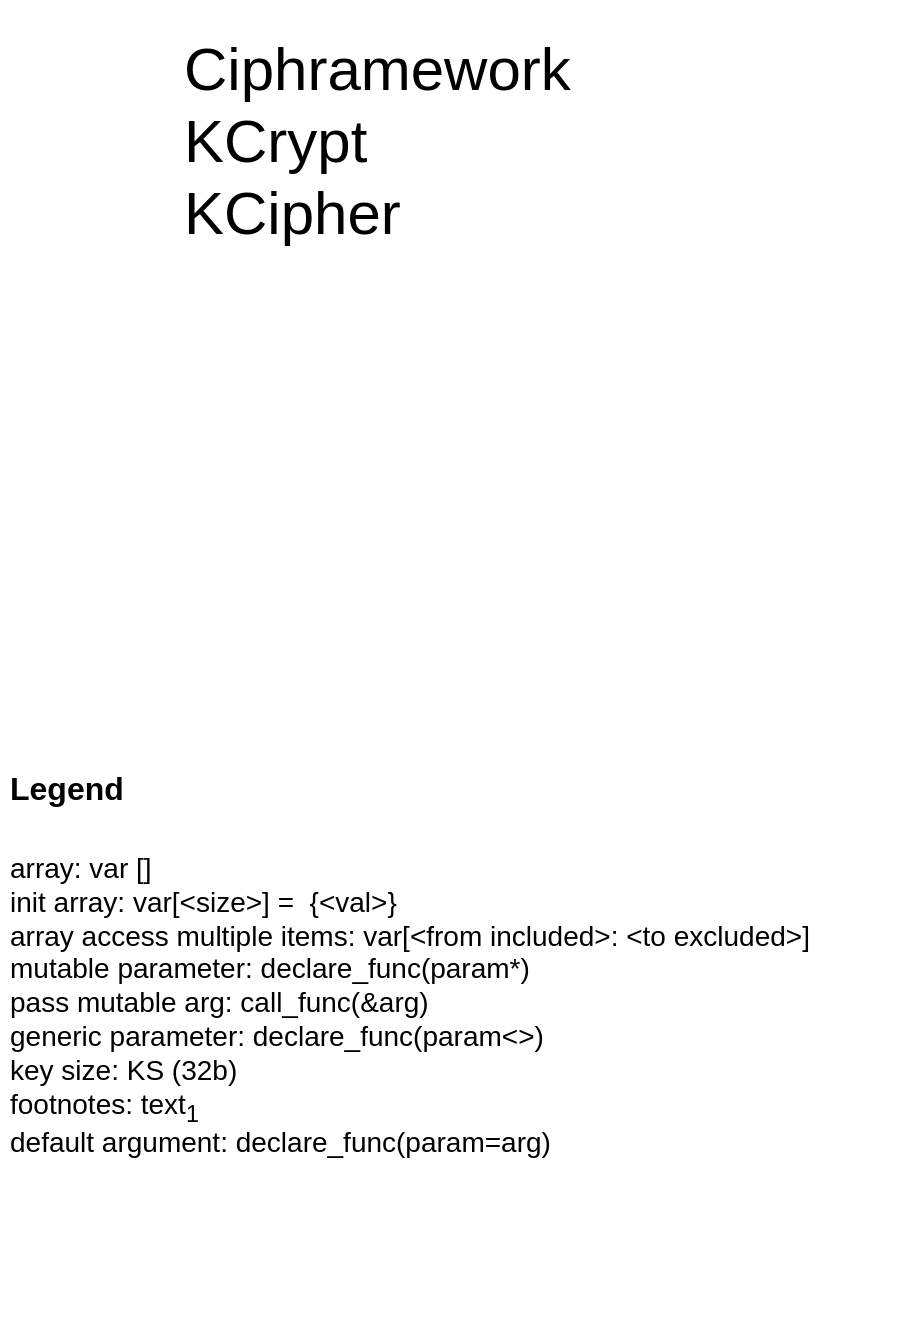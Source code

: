 <mxfile version="20.8.16" type="device" pages="12"><diagram id="C5RBs43oDa-KdzZeNtuy" name="Page-1"><mxGraphModel dx="2049" dy="1243" grid="1" gridSize="10" guides="1" tooltips="1" connect="1" arrows="1" fold="1" page="1" pageScale="1" pageWidth="827" pageHeight="1169" math="0" shadow="0"><root><mxCell id="WIyWlLk6GJQsqaUBKTNV-0"/><mxCell id="WIyWlLk6GJQsqaUBKTNV-1" parent="WIyWlLk6GJQsqaUBKTNV-0"/><mxCell id="2D6VZRSObZ5T4zNHBu9n-0" value="Ciphramework&lt;br&gt;KCrypt&lt;br&gt;KCipher" style="text;html=1;strokeColor=none;fillColor=none;align=left;verticalAlign=middle;whiteSpace=wrap;rounded=0;fontSize=30;" parent="WIyWlLk6GJQsqaUBKTNV-1" vertex="1"><mxGeometry x="314" y="445" width="200" height="140" as="geometry"/></mxCell><mxCell id="EZqM5BQzEUXCPlUY7kyl-0" value="&lt;h1&gt;&lt;font style=&quot;font-size: 16px;&quot;&gt;Legend&lt;/font&gt;&lt;/h1&gt;&lt;p&gt;array: var []&lt;br&gt;init array: var[&amp;lt;size&amp;gt;] =&amp;nbsp; {&amp;lt;val&amp;gt;}&lt;br&gt;array access multiple items: var[&amp;lt;from included&amp;gt;: &amp;lt;to excluded&amp;gt;]&lt;br&gt;mutable parameter: declare_func(param*)&lt;br&gt;pass mutable arg: call_func(&amp;amp;arg)&lt;br&gt;generic parameter: declare_func(param&amp;lt;&amp;gt;)&lt;br&gt;key size: KS (32b)&lt;br&gt;footnotes: text&lt;sub&gt;1&lt;br&gt;&lt;/sub&gt;default argument: declare_func(param=arg)&amp;nbsp;&lt;span style=&quot;font-size: 11.667px;&quot;&gt;&lt;sub&gt;&lt;br&gt;&lt;/sub&gt;&lt;/span&gt;&lt;/p&gt;&lt;p style=&quot;text-align: center;&quot;&gt;&lt;span style=&quot;font-size: 10px;&quot;&gt;&lt;sub&gt;&lt;br&gt;&lt;/sub&gt;&lt;/span&gt;&lt;/p&gt;" style="text;html=1;strokeColor=none;fillColor=none;spacing=5;spacingTop=-20;whiteSpace=wrap;overflow=hidden;rounded=0;fontSize=14;" parent="WIyWlLk6GJQsqaUBKTNV-1" vertex="1"><mxGeometry x="224" y="810" width="456" height="300" as="geometry"/></mxCell></root></mxGraphModel></diagram><diagram id="BnsM2kumjmjljvukXr-I" name="Page-9"><mxGraphModel dx="1434" dy="870" grid="1" gridSize="10" guides="1" tooltips="1" connect="1" arrows="1" fold="1" page="1" pageScale="1" pageWidth="850" pageHeight="1100" math="0" shadow="0"><root><mxCell id="0"/><mxCell id="1" parent="0"/><mxCell id="YKZVCFvQ-AP4-OTQEPI3-1" value="Framework" style="text;html=1;strokeColor=none;fillColor=none;align=center;verticalAlign=middle;whiteSpace=wrap;rounded=0;fontSize=30;" parent="1" vertex="1"><mxGeometry x="350" y="440" width="150" height="30" as="geometry"/></mxCell></root></mxGraphModel></diagram><diagram id="6hYFNbwIjgIzpNmwY47U" name="Page-2"><mxGraphModel dx="1434" dy="870" grid="1" gridSize="10" guides="1" tooltips="1" connect="1" arrows="1" fold="1" page="1" pageScale="1" pageWidth="850" pageHeight="1100" math="0" shadow="0"><root><mxCell id="0"/><mxCell id="1" parent="0"/><mxCell id="7-Y84zISFXxjUEZHdGhj-1" value="CipherDriver" style="swimlane;fontStyle=0;childLayout=stackLayout;horizontal=1;startSize=30;horizontalStack=0;resizeParent=1;resizeParentMax=0;resizeLast=0;collapsible=1;marginBottom=0;whiteSpace=wrap;html=1;fontSize=14;" parent="1" vertex="1"><mxGeometry x="425" y="400" width="325" height="300" as="geometry"/></mxCell><mxCell id="3b6ltACDaJfJLQip3xYf-10" value="CipherDriver(cipher_factory&lt;sub&gt;3&lt;/sub&gt;, mode, key_provider)" style="text;html=1;strokeColor=none;fillColor=none;align=center;verticalAlign=middle;whiteSpace=wrap;rounded=0;fontSize=14;" parent="7-Y84zISFXxjUEZHdGhj-1" vertex="1"><mxGeometry y="30" width="325" height="30" as="geometry"/></mxCell><mxCell id="3b6ltACDaJfJLQip3xYf-9" value="run(text)" style="text;strokeColor=none;fillColor=none;align=left;verticalAlign=middle;spacingLeft=4;spacingRight=4;overflow=hidden;points=[[0,0.5],[1,0.5]];portConstraint=eastwest;rotatable=0;whiteSpace=wrap;html=1;fontSize=14;" parent="7-Y84zISFXxjUEZHdGhj-1" vertex="1"><mxGeometry y="60" width="325" height="30" as="geometry"/></mxCell><mxCell id="7-Y84zISFXxjUEZHdGhj-2" value="cipher_factory" style="text;strokeColor=none;fillColor=none;align=left;verticalAlign=middle;spacingLeft=4;spacingRight=4;overflow=hidden;points=[[0,0.5],[1,0.5]];portConstraint=eastwest;rotatable=0;whiteSpace=wrap;html=1;fontSize=14;" parent="7-Y84zISFXxjUEZHdGhj-1" vertex="1"><mxGeometry y="90" width="325" height="30" as="geometry"/></mxCell><mxCell id="OAVhAXRE7MoLFbw1Bj0h-2" value="cipher" style="text;strokeColor=none;fillColor=none;align=left;verticalAlign=middle;spacingLeft=4;spacingRight=4;overflow=hidden;points=[[0,0.5],[1,0.5]];portConstraint=eastwest;rotatable=0;whiteSpace=wrap;html=1;fontSize=14;" parent="7-Y84zISFXxjUEZHdGhj-1" vertex="1"><mxGeometry y="120" width="325" height="30" as="geometry"/></mxCell><mxCell id="7-Y84zISFXxjUEZHdGhj-3" value="mode" style="text;strokeColor=none;fillColor=none;align=left;verticalAlign=middle;spacingLeft=4;spacingRight=4;overflow=hidden;points=[[0,0.5],[1,0.5]];portConstraint=eastwest;rotatable=0;whiteSpace=wrap;html=1;fontSize=14;" parent="7-Y84zISFXxjUEZHdGhj-1" vertex="1"><mxGeometry y="150" width="325" height="30" as="geometry"/></mxCell><mxCell id="aSS4vbJASsYfpGcuG62c-5" value="writer" style="text;strokeColor=none;fillColor=none;align=left;verticalAlign=middle;spacingLeft=4;spacingRight=4;overflow=hidden;points=[[0,0.5],[1,0.5]];portConstraint=eastwest;rotatable=0;whiteSpace=wrap;html=1;fontSize=14;" parent="7-Y84zISFXxjUEZHdGhj-1" vertex="1"><mxGeometry y="180" width="325" height="30" as="geometry"/></mxCell><mxCell id="3b6ltACDaJfJLQip3xYf-7" value="key_provider" style="text;strokeColor=none;fillColor=none;align=left;verticalAlign=middle;spacingLeft=4;spacingRight=4;overflow=hidden;points=[[0,0.5],[1,0.5]];portConstraint=eastwest;rotatable=0;whiteSpace=wrap;html=1;fontSize=14;" parent="7-Y84zISFXxjUEZHdGhj-1" vertex="1"><mxGeometry y="210" width="325" height="30" as="geometry"/></mxCell><mxCell id="4LEfimN-YlQACLSR-WtY-6" value="block_provider" style="text;strokeColor=none;fillColor=none;align=left;verticalAlign=middle;spacingLeft=4;spacingRight=4;overflow=hidden;points=[[0,0.5],[1,0.5]];portConstraint=eastwest;rotatable=0;whiteSpace=wrap;html=1;fontSize=14;" parent="7-Y84zISFXxjUEZHdGhj-1" vertex="1"><mxGeometry y="240" width="325" height="30" as="geometry"/></mxCell><mxCell id="DzbRsjbuP0_muUfhMHCp-10" value="block_padder" style="text;strokeColor=none;fillColor=none;align=left;verticalAlign=middle;spacingLeft=4;spacingRight=4;overflow=hidden;points=[[0,0.5],[1,0.5]];portConstraint=eastwest;rotatable=0;whiteSpace=wrap;html=1;fontSize=14;" parent="7-Y84zISFXxjUEZHdGhj-1" vertex="1"><mxGeometry y="270" width="325" height="30" as="geometry"/></mxCell><mxCell id="7-Y84zISFXxjUEZHdGhj-4" value="Mode" style="swimlane;fontStyle=0;childLayout=stackLayout;horizontal=1;startSize=30;horizontalStack=0;resizeParent=1;resizeParentMax=0;resizeLast=0;collapsible=1;marginBottom=0;whiteSpace=wrap;html=1;fontSize=14;" parent="1" vertex="1"><mxGeometry x="690" y="60" width="280" height="150" as="geometry"/></mxCell><mxCell id="7-Y84zISFXxjUEZHdGhj-7" value="Initialize(any&amp;lt;&amp;gt;)" style="text;strokeColor=none;fillColor=none;align=left;verticalAlign=middle;spacingLeft=4;spacingRight=4;overflow=hidden;points=[[0,0.5],[1,0.5]];portConstraint=eastwest;rotatable=0;whiteSpace=wrap;html=1;fontSize=14;" parent="7-Y84zISFXxjUEZHdGhj-4" vertex="1"><mxGeometry y="30" width="280" height="30" as="geometry"/></mxCell><mxCell id="7-Y84zISFXxjUEZHdGhj-5" value="pre_mode_transform(text, len, key)" style="text;strokeColor=none;fillColor=none;align=left;verticalAlign=middle;spacingLeft=4;spacingRight=4;overflow=hidden;points=[[0,0.5],[1,0.5]];portConstraint=eastwest;rotatable=0;whiteSpace=wrap;html=1;fontSize=14;" parent="7-Y84zISFXxjUEZHdGhj-4" vertex="1"><mxGeometry y="60" width="280" height="30" as="geometry"/></mxCell><mxCell id="7-Y84zISFXxjUEZHdGhj-6" value="post_mode_transform(text, len, key)" style="text;strokeColor=none;fillColor=none;align=left;verticalAlign=middle;spacingLeft=4;spacingRight=4;overflow=hidden;points=[[0,0.5],[1,0.5]];portConstraint=eastwest;rotatable=0;whiteSpace=wrap;html=1;fontSize=14;" parent="7-Y84zISFXxjUEZHdGhj-4" vertex="1"><mxGeometry y="90" width="280" height="30" as="geometry"/></mxCell><mxCell id="PqT22DiHDiBP4grzxWcs-1" value="output(text, len, writer)" style="text;strokeColor=none;fillColor=none;align=left;verticalAlign=middle;spacingLeft=4;spacingRight=4;overflow=hidden;points=[[0,0.5],[1,0.5]];portConstraint=eastwest;rotatable=0;whiteSpace=wrap;html=1;fontSize=14;" parent="7-Y84zISFXxjUEZHdGhj-4" vertex="1"><mxGeometry y="120" width="280" height="30" as="geometry"/></mxCell><mxCell id="7-Y84zISFXxjUEZHdGhj-8" value="KeyProvider" style="swimlane;fontStyle=0;childLayout=stackLayout;horizontal=1;startSize=30;horizontalStack=0;resizeParent=1;resizeParentMax=0;resizeLast=0;collapsible=1;marginBottom=0;whiteSpace=wrap;html=1;fontSize=14;" parent="1" vertex="1"><mxGeometry x="540" y="810" width="277" height="90" as="geometry"/></mxCell><mxCell id="7-Y84zISFXxjUEZHdGhj-9" value="initialize(key)" style="text;strokeColor=none;fillColor=none;align=left;verticalAlign=middle;spacingLeft=4;spacingRight=4;overflow=hidden;points=[[0,0.5],[1,0.5]];portConstraint=eastwest;rotatable=0;whiteSpace=wrap;html=1;fontSize=14;" parent="7-Y84zISFXxjUEZHdGhj-8" vertex="1"><mxGeometry y="30" width="277" height="30" as="geometry"/></mxCell><mxCell id="7-Y84zISFXxjUEZHdGhj-10" value="next()" style="text;strokeColor=none;fillColor=none;align=left;verticalAlign=middle;spacingLeft=4;spacingRight=4;overflow=hidden;points=[[0,0.5],[1,0.5]];portConstraint=eastwest;rotatable=0;whiteSpace=wrap;html=1;fontSize=14;" parent="7-Y84zISFXxjUEZHdGhj-8" vertex="1"><mxGeometry y="60" width="277" height="30" as="geometry"/></mxCell><mxCell id="3b6ltACDaJfJLQip3xYf-1" value="Abstractions" style="text;html=1;strokeColor=none;fillColor=none;align=center;verticalAlign=middle;whiteSpace=wrap;rounded=0;fontSize=30;" parent="1" vertex="1"><mxGeometry x="80" y="50" width="150" height="30" as="geometry"/></mxCell><mxCell id="3b6ltACDaJfJLQip3xYf-12" value="" style="endArrow=none;html=1;rounded=0;fontSize=14;exitX=0.5;exitY=0;exitDx=0;exitDy=0;edgeStyle=orthogonalEdgeStyle;" parent="1" source="7-Y84zISFXxjUEZHdGhj-1" target="7-Y84zISFXxjUEZHdGhj-4" edge="1"><mxGeometry width="50" height="50" relative="1" as="geometry"><mxPoint x="925" y="565" as="sourcePoint"/><mxPoint x="780" y="375" as="targetPoint"/><Array as="points"><mxPoint x="565" y="340"/><mxPoint x="710" y="340"/></Array></mxGeometry></mxCell><mxCell id="3b6ltACDaJfJLQip3xYf-14" value="" style="endArrow=none;html=1;rounded=0;fontSize=14;exitX=0.5;exitY=0;exitDx=0;exitDy=0;edgeStyle=orthogonalEdgeStyle;" parent="1" source="7-Y84zISFXxjUEZHdGhj-8" target="7-Y84zISFXxjUEZHdGhj-1" edge="1"><mxGeometry width="50" height="50" relative="1" as="geometry"><mxPoint x="865" y="460" as="sourcePoint"/><mxPoint x="995" y="430" as="targetPoint"/><Array as="points"><mxPoint x="679" y="670"/><mxPoint x="679" y="670"/></Array></mxGeometry></mxCell><mxCell id="3b6ltACDaJfJLQip3xYf-25" style="edgeStyle=orthogonalEdgeStyle;rounded=0;orthogonalLoop=1;jettySize=auto;html=1;fontSize=14;" parent="1" source="3b6ltACDaJfJLQip3xYf-21" target="7-Y84zISFXxjUEZHdGhj-8" edge="1"><mxGeometry relative="1" as="geometry"/></mxCell><mxCell id="3b6ltACDaJfJLQip3xYf-21" value="ReverseKeyProvider" style="swimlane;fontStyle=0;childLayout=stackLayout;horizontal=1;startSize=30;horizontalStack=0;resizeParent=1;resizeParentMax=0;resizeLast=0;collapsible=1;marginBottom=0;whiteSpace=wrap;html=1;fontSize=14;" parent="1" vertex="1"><mxGeometry x="581" y="960" width="195" height="60" as="geometry"/></mxCell><mxCell id="aSS4vbJASsYfpGcuG62c-1" value="Writer" style="swimlane;fontStyle=0;childLayout=stackLayout;horizontal=1;startSize=30;horizontalStack=0;resizeParent=1;resizeParentMax=0;resizeLast=0;collapsible=1;marginBottom=0;whiteSpace=wrap;html=1;fontSize=14;" parent="1" vertex="1"><mxGeometry x="450" y="215" width="140" height="90" as="geometry"/></mxCell><mxCell id="aSS4vbJASsYfpGcuG62c-2" value="write(target, buf, len)" style="text;strokeColor=none;fillColor=none;align=left;verticalAlign=middle;spacingLeft=4;spacingRight=4;overflow=hidden;points=[[0,0.5],[1,0.5]];portConstraint=eastwest;rotatable=0;whiteSpace=wrap;html=1;fontSize=14;" parent="aSS4vbJASsYfpGcuG62c-1" vertex="1"><mxGeometry y="30" width="140" height="30" as="geometry"/></mxCell><mxCell id="aSS4vbJASsYfpGcuG62c-3" value="close()" style="text;strokeColor=none;fillColor=none;align=left;verticalAlign=middle;spacingLeft=4;spacingRight=4;overflow=hidden;points=[[0,0.5],[1,0.5]];portConstraint=eastwest;rotatable=0;whiteSpace=wrap;html=1;fontSize=14;" parent="aSS4vbJASsYfpGcuG62c-1" vertex="1"><mxGeometry y="60" width="140" height="30" as="geometry"/></mxCell><mxCell id="aSS4vbJASsYfpGcuG62c-6" value="" style="endArrow=none;html=1;rounded=0;fontSize=14;edgeStyle=orthogonalEdgeStyle;" parent="1" source="aSS4vbJASsYfpGcuG62c-1" target="7-Y84zISFXxjUEZHdGhj-1" edge="1"><mxGeometry width="50" height="50" relative="1" as="geometry"><mxPoint x="450" y="600" as="sourcePoint"/><mxPoint x="500" y="550" as="targetPoint"/><Array as="points"><mxPoint x="520" y="390"/><mxPoint x="520" y="390"/></Array></mxGeometry></mxCell><mxCell id="4LL7FqZs2ttCae2bgDzZ-2" value="BlockManipulator" style="swimlane;fontStyle=0;childLayout=stackLayout;horizontal=1;startSize=30;horizontalStack=0;resizeParent=1;resizeParentMax=0;resizeLast=0;collapsible=1;marginBottom=0;whiteSpace=wrap;html=1;fontSize=16;" parent="1" vertex="1"><mxGeometry x="750" y="260" width="280" height="90" as="geometry"/></mxCell><mxCell id="4LL7FqZs2ttCae2bgDzZ-3" value="split(block, split_size, split_blocks[]*)" style="text;strokeColor=none;fillColor=none;align=left;verticalAlign=middle;spacingLeft=4;spacingRight=4;overflow=hidden;points=[[0,0.5],[1,0.5]];portConstraint=eastwest;rotatable=0;whiteSpace=wrap;html=1;fontSize=16;" parent="4LL7FqZs2ttCae2bgDzZ-2" vertex="1"><mxGeometry y="30" width="280" height="30" as="geometry"/></mxCell><mxCell id="4LL7FqZs2ttCae2bgDzZ-4" value="join(split_blocks[]*)" style="text;strokeColor=none;fillColor=none;align=left;verticalAlign=middle;spacingLeft=4;spacingRight=4;overflow=hidden;points=[[0,0.5],[1,0.5]];portConstraint=eastwest;rotatable=0;whiteSpace=wrap;html=1;fontSize=16;" parent="4LL7FqZs2ttCae2bgDzZ-2" vertex="1"><mxGeometry y="60" width="280" height="30" as="geometry"/></mxCell><mxCell id="4LEfimN-YlQACLSR-WtY-2" value="BlockIterator" style="swimlane;fontStyle=0;childLayout=stackLayout;horizontal=1;startSize=30;horizontalStack=0;resizeParent=1;resizeParentMax=0;resizeLast=0;collapsible=1;marginBottom=0;whiteSpace=wrap;html=1;fontSize=14;" parent="1" vertex="1"><mxGeometry x="225" y="740" width="200" height="90" as="geometry"/></mxCell><mxCell id="4LEfimN-YlQACLSR-WtY-3" value="next(data, block*, block_len*)&lt;br&gt;is_empty()" style="text;strokeColor=none;fillColor=none;align=left;verticalAlign=middle;spacingLeft=4;spacingRight=4;overflow=hidden;points=[[0,0.5],[1,0.5]];portConstraint=eastwest;rotatable=0;whiteSpace=wrap;html=1;fontSize=14;" parent="4LEfimN-YlQACLSR-WtY-2" vertex="1"><mxGeometry y="30" width="200" height="60" as="geometry"/></mxCell><mxCell id="4LEfimN-YlQACLSR-WtY-7" value="" style="endArrow=none;html=1;rounded=0;fontSize=14;edgeStyle=orthogonalEdgeStyle;" parent="1" source="4LEfimN-YlQACLSR-WtY-2" target="7-Y84zISFXxjUEZHdGhj-1" edge="1"><mxGeometry width="50" height="50" relative="1" as="geometry"><mxPoint x="540" y="680" as="sourcePoint"/><mxPoint x="590" y="630" as="targetPoint"/><Array as="points"><mxPoint x="565" y="660"/><mxPoint x="565" y="660"/></Array></mxGeometry></mxCell><mxCell id="JiuE9YZ39ii9rXYNRQD1-24" style="edgeStyle=orthogonalEdgeStyle;rounded=0;orthogonalLoop=1;jettySize=auto;html=1;fontSize=14;" parent="1" source="JiuE9YZ39ii9rXYNRQD1-6" target="JiuE9YZ39ii9rXYNRQD1-16" edge="1"><mxGeometry relative="1" as="geometry"/></mxCell><mxCell id="JiuE9YZ39ii9rXYNRQD1-6" value="ICryptoCipher" style="swimlane;fontStyle=0;childLayout=stackLayout;horizontal=1;startSize=30;horizontalStack=0;resizeParent=1;resizeParentMax=0;resizeLast=0;collapsible=1;marginBottom=0;whiteSpace=wrap;html=1;fontSize=14;" parent="1" vertex="1"><mxGeometry x="1250" y="618" width="240" height="150" as="geometry"/></mxCell><mxCell id="JiuE9YZ39ii9rXYNRQD1-8" value="encrypt(data, key,&amp;nbsp;block_pos, out*)" style="text;strokeColor=none;fillColor=none;align=left;verticalAlign=middle;spacingLeft=4;spacingRight=4;overflow=hidden;points=[[0,0.5],[1,0.5]];portConstraint=eastwest;rotatable=0;whiteSpace=wrap;html=1;fontSize=14;" parent="JiuE9YZ39ii9rXYNRQD1-6" vertex="1"><mxGeometry y="30" width="240" height="30" as="geometry"/></mxCell><mxCell id="JiuE9YZ39ii9rXYNRQD1-9" value="decrypt(data, key,&amp;nbsp;block_pos, out*)" style="text;strokeColor=none;fillColor=none;align=left;verticalAlign=middle;spacingLeft=4;spacingRight=4;overflow=hidden;points=[[0,0.5],[1,0.5]];portConstraint=eastwest;rotatable=0;whiteSpace=wrap;html=1;fontSize=14;" parent="JiuE9YZ39ii9rXYNRQD1-6" vertex="1"><mxGeometry y="60" width="240" height="30" as="geometry"/></mxCell><mxCell id="JiuE9YZ39ii9rXYNRQD1-10" value="process -&amp;gt; encrypt | decrypt" style="text;strokeColor=none;fillColor=none;align=left;verticalAlign=middle;spacingLeft=4;spacingRight=4;overflow=hidden;points=[[0,0.5],[1,0.5]];portConstraint=eastwest;rotatable=0;whiteSpace=wrap;html=1;fontSize=14;" parent="JiuE9YZ39ii9rXYNRQD1-6" vertex="1"><mxGeometry y="90" width="240" height="30" as="geometry"/></mxCell><mxCell id="JiuE9YZ39ii9rXYNRQD1-11" value="set_process(encrypt | decrypt)" style="text;strokeColor=none;fillColor=none;align=left;verticalAlign=middle;spacingLeft=4;spacingRight=4;overflow=hidden;points=[[0,0.5],[1,0.5]];portConstraint=eastwest;rotatable=0;whiteSpace=wrap;html=1;fontSize=14;" parent="JiuE9YZ39ii9rXYNRQD1-6" vertex="1"><mxGeometry y="120" width="240" height="30" as="geometry"/></mxCell><mxCell id="JiuE9YZ39ii9rXYNRQD1-16" value="ICipher" style="swimlane;fontStyle=0;childLayout=stackLayout;horizontal=1;startSize=30;horizontalStack=0;resizeParent=1;resizeParentMax=0;resizeLast=0;collapsible=1;marginBottom=0;whiteSpace=wrap;html=1;fontSize=14;" parent="1" vertex="1"><mxGeometry x="965" y="505" width="285" height="60" as="geometry"/></mxCell><mxCell id="JiuE9YZ39ii9rXYNRQD1-17" value="process(data, key,&amp;nbsp;block_pos, out*)" style="text;strokeColor=none;fillColor=none;align=left;verticalAlign=middle;spacingLeft=4;spacingRight=4;overflow=hidden;points=[[0,0.5],[1,0.5]];portConstraint=eastwest;rotatable=0;whiteSpace=wrap;html=1;fontSize=14;" parent="JiuE9YZ39ii9rXYNRQD1-16" vertex="1"><mxGeometry y="30" width="285" height="30" as="geometry"/></mxCell><mxCell id="JiuE9YZ39ii9rXYNRQD1-20" value="" style="endArrow=none;html=1;rounded=0;fontSize=14;edgeStyle=orthogonalEdgeStyle;exitX=0;exitY=0.5;exitDx=0;exitDy=0;" parent="1" source="JiuE9YZ39ii9rXYNRQD1-16" target="7-Y84zISFXxjUEZHdGhj-1" edge="1"><mxGeometry width="50" height="50" relative="1" as="geometry"><mxPoint x="575" y="425" as="sourcePoint"/><mxPoint x="720" y="220" as="targetPoint"/><Array as="points"><mxPoint x="770" y="535"/><mxPoint x="770" y="535"/></Array></mxGeometry></mxCell><mxCell id="JiuE9YZ39ii9rXYNRQD1-23" style="edgeStyle=orthogonalEdgeStyle;rounded=0;orthogonalLoop=1;jettySize=auto;html=1;fontSize=14;" parent="1" source="JiuE9YZ39ii9rXYNRQD1-21" target="JiuE9YZ39ii9rXYNRQD1-16" edge="1"><mxGeometry relative="1" as="geometry"><Array as="points"><mxPoint x="1108" y="490"/><mxPoint x="1108" y="490"/></Array></mxGeometry></mxCell><mxCell id="JiuE9YZ39ii9rXYNRQD1-21" value="RoundCipher" style="swimlane;fontStyle=0;childLayout=stackLayout;horizontal=1;startSize=30;horizontalStack=0;resizeParent=1;resizeParentMax=0;resizeLast=0;collapsible=1;marginBottom=0;whiteSpace=wrap;html=1;fontSize=14;" parent="1" vertex="1"><mxGeometry x="840" y="360" width="410" height="120" as="geometry"/></mxCell><mxCell id="JiuE9YZ39ii9rXYNRQD1-22" value="RoundCipher(cipher_provider&lt;sub&gt;1&lt;/sub&gt;, key_provider_factory)" style="text;strokeColor=none;fillColor=none;align=left;verticalAlign=middle;spacingLeft=4;spacingRight=4;overflow=hidden;points=[[0,0.5],[1,0.5]];portConstraint=eastwest;rotatable=0;whiteSpace=wrap;html=1;fontSize=14;" parent="JiuE9YZ39ii9rXYNRQD1-21" vertex="1"><mxGeometry y="30" width="410" height="30" as="geometry"/></mxCell><mxCell id="JiuE9YZ39ii9rXYNRQD1-51" value="RoundCipher(cipher&lt;span style=&quot;font-size: 11.667px;&quot;&gt;&lt;sub&gt;2&lt;/sub&gt;&lt;/span&gt;, key_provider_factory)" style="text;strokeColor=none;fillColor=none;align=left;verticalAlign=middle;spacingLeft=4;spacingRight=4;overflow=hidden;points=[[0,0.5],[1,0.5]];portConstraint=eastwest;rotatable=0;whiteSpace=wrap;html=1;fontSize=14;" parent="JiuE9YZ39ii9rXYNRQD1-21" vertex="1"><mxGeometry y="60" width="410" height="30" as="geometry"/></mxCell><mxCell id="JiuE9YZ39ii9rXYNRQD1-35" value="cipher_provider" style="text;strokeColor=none;fillColor=none;align=left;verticalAlign=middle;spacingLeft=4;spacingRight=4;overflow=hidden;points=[[0,0.5],[1,0.5]];portConstraint=eastwest;rotatable=0;whiteSpace=wrap;html=1;fontSize=14;" parent="JiuE9YZ39ii9rXYNRQD1-21" vertex="1"><mxGeometry y="90" width="410" height="30" as="geometry"/></mxCell><mxCell id="JiuE9YZ39ii9rXYNRQD1-29" style="edgeStyle=orthogonalEdgeStyle;rounded=0;orthogonalLoop=1;jettySize=auto;html=1;fontSize=14;" parent="1" source="JiuE9YZ39ii9rXYNRQD1-25" target="JiuE9YZ39ii9rXYNRQD1-6" edge="1"><mxGeometry relative="1" as="geometry"/></mxCell><mxCell id="JiuE9YZ39ii9rXYNRQD1-25" value="FeistelCipher" style="swimlane;fontStyle=0;childLayout=stackLayout;horizontal=1;startSize=30;horizontalStack=0;resizeParent=1;resizeParentMax=0;resizeLast=0;collapsible=1;marginBottom=0;whiteSpace=wrap;html=1;fontSize=14;" parent="1" vertex="1"><mxGeometry x="1215" y="808" width="310" height="60" as="geometry"/></mxCell><mxCell id="JiuE9YZ39ii9rXYNRQD1-26" value="FeistelCipher(round_func, block_manipulator)" style="text;strokeColor=none;fillColor=none;align=left;verticalAlign=middle;spacingLeft=4;spacingRight=4;overflow=hidden;points=[[0,0.5],[1,0.5]];portConstraint=eastwest;rotatable=0;whiteSpace=wrap;html=1;fontSize=14;" parent="JiuE9YZ39ii9rXYNRQD1-25" vertex="1"><mxGeometry y="30" width="310" height="30" as="geometry"/></mxCell><mxCell id="JiuE9YZ39ii9rXYNRQD1-36" value="" style="endArrow=none;html=1;rounded=0;fontSize=14;edgeStyle=orthogonalEdgeStyle;entryX=1;entryY=0.25;entryDx=0;entryDy=0;exitX=1;exitY=0.5;exitDx=0;exitDy=0;" parent="1" source="JiuE9YZ39ii9rXYNRQD1-35" target="JiuE9YZ39ii9rXYNRQD1-16" edge="1"><mxGeometry width="50" height="50" relative="1" as="geometry"><mxPoint x="1277.5" y="610" as="sourcePoint"/><mxPoint x="940" y="610" as="targetPoint"/><Array as="points"><mxPoint x="1280" y="455"/><mxPoint x="1280" y="520"/></Array></mxGeometry></mxCell><mxCell id="JiuE9YZ39ii9rXYNRQD1-41" value="process_func(data, key, block_pos, out*)" style="rounded=0;whiteSpace=wrap;html=1;fontSize=14;" parent="1" vertex="1"><mxGeometry x="1060" y="260" width="260" height="60" as="geometry"/></mxCell><mxCell id="JiuE9YZ39ii9rXYNRQD1-42" value="BlockPositionEnum" style="swimlane;fontStyle=0;childLayout=stackLayout;horizontal=1;startSize=30;horizontalStack=0;resizeParent=1;resizeParentMax=0;resizeLast=0;collapsible=1;marginBottom=0;whiteSpace=wrap;html=1;fontSize=14;" parent="1" vertex="1"><mxGeometry x="1080" y="95" width="180" height="120" as="geometry"/></mxCell><mxCell id="JiuE9YZ39ii9rXYNRQD1-43" value="FIRST" style="text;strokeColor=none;fillColor=none;align=left;verticalAlign=middle;spacingLeft=4;spacingRight=4;overflow=hidden;points=[[0,0.5],[1,0.5]];portConstraint=eastwest;rotatable=0;whiteSpace=wrap;html=1;fontSize=14;" parent="JiuE9YZ39ii9rXYNRQD1-42" vertex="1"><mxGeometry y="30" width="180" height="30" as="geometry"/></mxCell><mxCell id="JiuE9YZ39ii9rXYNRQD1-44" value="MIDDLE" style="text;strokeColor=none;fillColor=none;align=left;verticalAlign=middle;spacingLeft=4;spacingRight=4;overflow=hidden;points=[[0,0.5],[1,0.5]];portConstraint=eastwest;rotatable=0;whiteSpace=wrap;html=1;fontSize=14;" parent="JiuE9YZ39ii9rXYNRQD1-42" vertex="1"><mxGeometry y="60" width="180" height="30" as="geometry"/></mxCell><mxCell id="JiuE9YZ39ii9rXYNRQD1-45" value="LAST" style="text;strokeColor=none;fillColor=none;align=left;verticalAlign=middle;spacingLeft=4;spacingRight=4;overflow=hidden;points=[[0,0.5],[1,0.5]];portConstraint=eastwest;rotatable=0;whiteSpace=wrap;html=1;fontSize=14;" parent="JiuE9YZ39ii9rXYNRQD1-42" vertex="1"><mxGeometry y="90" width="180" height="30" as="geometry"/></mxCell><mxCell id="JiuE9YZ39ii9rXYNRQD1-47" value="CipherProvider" style="swimlane;fontStyle=0;childLayout=stackLayout;horizontal=1;startSize=30;horizontalStack=0;resizeParent=1;resizeParentMax=0;resizeLast=0;collapsible=1;marginBottom=0;whiteSpace=wrap;html=1;fontSize=14;" parent="1" vertex="1"><mxGeometry x="1385" y="340" width="140" height="60" as="geometry"/></mxCell><mxCell id="JiuE9YZ39ii9rXYNRQD1-48" value="next()" style="text;strokeColor=none;fillColor=none;align=left;verticalAlign=middle;spacingLeft=4;spacingRight=4;overflow=hidden;points=[[0,0.5],[1,0.5]];portConstraint=eastwest;rotatable=0;whiteSpace=wrap;html=1;fontSize=14;" parent="JiuE9YZ39ii9rXYNRQD1-47" vertex="1"><mxGeometry y="30" width="140" height="30" as="geometry"/></mxCell><mxCell id="JiuE9YZ39ii9rXYNRQD1-54" value="&lt;font style=&quot;font-size: 14px;&quot;&gt;Footnotes:&lt;br&gt;1- We may want every single round to run something different, hence why using a provider instead of a cipher directly&lt;br&gt;2- The passed cipher is wrapped in a CipherProvider that always returns the same cipher&lt;br&gt;3- we need a cipher factory, as the cipher may be &quot;spent&quot; after processing a block. This allows for resetting of internal state.&lt;br&gt;4- maybe we can mutate or reuse the old cipher&lt;br&gt;5- if given null, a cipher is created without any previous context&lt;br&gt;- A Provider may seem similar to an iterator, but instead the provider may return the same value multiple times. It is more akin to a generator in Python.&lt;br&gt;&lt;/font&gt;" style="text;html=1;strokeColor=none;fillColor=none;align=left;verticalAlign=top;whiteSpace=wrap;rounded=0;fontSize=14;horizontal=1;" parent="1" vertex="1"><mxGeometry x="900" y="880" width="660" height="210" as="geometry"/></mxCell><mxCell id="v9E5p7kplZwp-qT6a0Yn-1" value="" style="endArrow=none;html=1;rounded=0;fontSize=14;edgeStyle=orthogonalEdgeStyle;" parent="1" source="JiuE9YZ39ii9rXYNRQD1-21" target="JiuE9YZ39ii9rXYNRQD1-47" edge="1"><mxGeometry width="50" height="50" relative="1" as="geometry"><mxPoint x="1360" y="600" as="sourcePoint"/><mxPoint x="1410" y="550" as="targetPoint"/><Array as="points"><mxPoint x="1290" y="370"/><mxPoint x="1290" y="370"/></Array></mxGeometry></mxCell><mxCell id="v9E5p7kplZwp-qT6a0Yn-2" value="" style="endArrow=none;html=1;rounded=0;fontSize=14;edgeStyle=orthogonalEdgeStyle;" parent="1" source="JiuE9YZ39ii9rXYNRQD1-16" target="JiuE9YZ39ii9rXYNRQD1-47" edge="1"><mxGeometry width="50" height="50" relative="1" as="geometry"><mxPoint x="1510" y="620" as="sourcePoint"/><mxPoint x="1560" y="570" as="targetPoint"/></mxGeometry></mxCell><mxCell id="v9E5p7kplZwp-qT6a0Yn-3" value="ICipherFactory" style="swimlane;fontStyle=0;childLayout=stackLayout;horizontal=1;startSize=30;horizontalStack=0;resizeParent=1;resizeParentMax=0;resizeLast=0;collapsible=1;marginBottom=0;whiteSpace=wrap;html=1;fontSize=14;" parent="1" vertex="1"><mxGeometry x="930" y="708" width="253" height="60" as="geometry"/></mxCell><mxCell id="v9E5p7kplZwp-qT6a0Yn-4" value="from(key, previous_cipher=null&lt;span style=&quot;font-size: 11.667px;&quot;&gt;&lt;sub&gt;4, 5&lt;/sub&gt;&lt;/span&gt;)" style="text;strokeColor=none;fillColor=none;align=left;verticalAlign=middle;spacingLeft=4;spacingRight=4;overflow=hidden;points=[[0,0.5],[1,0.5]];portConstraint=eastwest;rotatable=0;whiteSpace=wrap;html=1;fontSize=14;" parent="v9E5p7kplZwp-qT6a0Yn-3" vertex="1"><mxGeometry y="30" width="253" height="30" as="geometry"/></mxCell><mxCell id="OAVhAXRE7MoLFbw1Bj0h-1" value="" style="endArrow=none;html=1;rounded=0;fontSize=10;exitX=1;exitY=0.267;exitDx=0;exitDy=0;exitPerimeter=0;edgeStyle=orthogonalEdgeStyle;" parent="1" source="4LEfimN-YlQACLSR-WtY-6" target="v9E5p7kplZwp-qT6a0Yn-3" edge="1"><mxGeometry width="50" height="50" relative="1" as="geometry"><mxPoint x="820" y="760" as="sourcePoint"/><mxPoint x="870" y="710" as="targetPoint"/></mxGeometry></mxCell><mxCell id="3SGTg97EU43J1LcKVJJa-1" value="" style="endArrow=none;html=1;rounded=0;fontSize=10;edgeStyle=elbowEdgeStyle;jumpStyle=arc;" parent="1" source="7-Y84zISFXxjUEZHdGhj-8" target="JiuE9YZ39ii9rXYNRQD1-21" edge="1"><mxGeometry width="50" height="50" relative="1" as="geometry"><mxPoint x="820" y="770" as="sourcePoint"/><mxPoint x="870" y="720" as="targetPoint"/></mxGeometry></mxCell><mxCell id="DzbRsjbuP0_muUfhMHCp-5" value="BlockPadder" style="swimlane;fontStyle=0;childLayout=stackLayout;horizontal=1;startSize=30;horizontalStack=0;resizeParent=1;resizeParentMax=0;resizeLast=0;collapsible=1;marginBottom=0;whiteSpace=wrap;html=1;" parent="1" vertex="1"><mxGeometry x="100" y="505" width="240" height="90" as="geometry"/></mxCell><mxCell id="DzbRsjbuP0_muUfhMHCp-6" value="pad(block, padded*, extra_block*)" style="text;strokeColor=none;fillColor=none;align=left;verticalAlign=middle;spacingLeft=4;spacingRight=4;overflow=hidden;points=[[0,0.5],[1,0.5]];portConstraint=eastwest;rotatable=0;whiteSpace=wrap;html=1;" parent="DzbRsjbuP0_muUfhMHCp-5" vertex="1"><mxGeometry y="30" width="240" height="30" as="geometry"/></mxCell><mxCell id="DzbRsjbuP0_muUfhMHCp-7" value="unpad(block, unpadded*)" style="text;strokeColor=none;fillColor=none;align=left;verticalAlign=middle;spacingLeft=4;spacingRight=4;overflow=hidden;points=[[0,0.5],[1,0.5]];portConstraint=eastwest;rotatable=0;whiteSpace=wrap;html=1;" parent="DzbRsjbuP0_muUfhMHCp-5" vertex="1"><mxGeometry y="60" width="240" height="30" as="geometry"/></mxCell><mxCell id="DzbRsjbuP0_muUfhMHCp-9" value="" style="endArrow=none;html=1;rounded=0;edgeStyle=orthogonalEdgeStyle;" parent="1" source="DzbRsjbuP0_muUfhMHCp-5" target="7-Y84zISFXxjUEZHdGhj-1" edge="1"><mxGeometry width="50" height="50" relative="1" as="geometry"><mxPoint x="210" y="570" as="sourcePoint"/><mxPoint x="260" y="520" as="targetPoint"/></mxGeometry></mxCell></root></mxGraphModel></diagram><diagram id="XX8L5LTbuTvYtbhxeC1d" name="Page-3"><mxGraphModel dx="1434" dy="870" grid="1" gridSize="10" guides="1" tooltips="1" connect="1" arrows="1" fold="1" page="1" pageScale="1" pageWidth="850" pageHeight="1100" math="0" shadow="0"><root><mxCell id="0"/><mxCell id="1" parent="0"/><mxCell id="FWVuFS3yOPfsLkcQw-9k-2" value="CipherDriver loop" style="text;html=1;strokeColor=none;fillColor=none;align=center;verticalAlign=middle;whiteSpace=wrap;rounded=0;fontSize=30;" parent="1" vertex="1"><mxGeometry x="80" y="20" width="300" height="30" as="geometry"/></mxCell><mxCell id="FWVuFS3yOPfsLkcQw-9k-6" style="edgeStyle=orthogonalEdgeStyle;rounded=0;orthogonalLoop=1;jettySize=auto;html=1;fontSize=14;" parent="1" source="FWVuFS3yOPfsLkcQw-9k-4" target="FWVuFS3yOPfsLkcQw-9k-7" edge="1"><mxGeometry relative="1" as="geometry"><mxPoint x="901.32" y="300" as="targetPoint"/></mxGeometry></mxCell><mxCell id="FWVuFS3yOPfsLkcQw-9k-4" value="&lt;font style=&quot;font-size: 14px;&quot;&gt;run(message)&lt;/font&gt;" style="rounded=1;whiteSpace=wrap;html=1;fontSize=30;" parent="1" vertex="1"><mxGeometry x="900.42" y="175" width="255" height="55" as="geometry"/></mxCell><mxCell id="fK9HHb3ggxH-kR7n1nUl-2" style="edgeStyle=orthogonalEdgeStyle;rounded=0;orthogonalLoop=1;jettySize=auto;html=1;" parent="1" source="FWVuFS3yOPfsLkcQw-9k-7" target="fK9HHb3ggxH-kR7n1nUl-1" edge="1"><mxGeometry relative="1" as="geometry"/></mxCell><mxCell id="FWVuFS3yOPfsLkcQw-9k-7" value="block = block_provider.next()" style="rounded=0;whiteSpace=wrap;html=1;fontSize=14;" parent="1" vertex="1"><mxGeometry x="919.71" y="290" width="218.22" height="60" as="geometry"/></mxCell><mxCell id="Rxn6MJWhrUQ_rQjje6XJ-6" style="edgeStyle=orthogonalEdgeStyle;rounded=0;orthogonalLoop=1;jettySize=auto;html=1;fontSize=10;" parent="1" source="GwE9X0ZuBFeBONCyt5SH-26" target="Rxn6MJWhrUQ_rQjje6XJ-5" edge="1"><mxGeometry relative="1" as="geometry"><mxPoint x="1029.834" y="800" as="targetPoint"/></mxGeometry></mxCell><mxCell id="GwE9X0ZuBFeBONCyt5SH-26" value="mode.pre_mode_transform(block, block_len, key)" style="rounded=0;whiteSpace=wrap;html=1;fontSize=14;" parent="1" vertex="1"><mxGeometry x="903.17" y="720" width="250.63" height="60" as="geometry"/></mxCell><mxCell id="c3OWr7T2kiD8WbTyL5xE-2" style="edgeStyle=orthogonalEdgeStyle;rounded=0;orthogonalLoop=1;jettySize=auto;html=1;fontSize=14;" parent="1" source="oL-ioyhl6Fn1yA4LbZgu-1" target="c3OWr7T2kiD8WbTyL5xE-1" edge="1"><mxGeometry relative="1" as="geometry"/></mxCell><mxCell id="oL-ioyhl6Fn1yA4LbZgu-1" value="cipher.process(block, block_len,&lt;br&gt;key, &amp;amp;processed_msg)" style="rounded=0;whiteSpace=wrap;html=1;fontSize=14;" parent="1" vertex="1"><mxGeometry x="904.81" y="890" width="250" height="60" as="geometry"/></mxCell><mxCell id="fK9HHb3ggxH-kR7n1nUl-15" style="edgeStyle=orthogonalEdgeStyle;rounded=0;orthogonalLoop=1;jettySize=auto;html=1;" parent="1" source="c3OWr7T2kiD8WbTyL5xE-1" target="fK9HHb3ggxH-kR7n1nUl-16" edge="1"><mxGeometry relative="1" as="geometry"><mxPoint x="1029.61" y="1075" as="targetPoint"/></mxGeometry></mxCell><mxCell id="c3OWr7T2kiD8WbTyL5xE-1" value="mode.post_mode_transform(&lt;br&gt;processed_msg, block_len,&amp;nbsp;key)" style="rounded=0;whiteSpace=wrap;html=1;fontSize=14;" parent="1" vertex="1"><mxGeometry x="904.61" y="980" width="250" height="60" as="geometry"/></mxCell><mxCell id="ACjn-GW02NigbmaDZOck-2" value="no" style="edgeStyle=orthogonalEdgeStyle;rounded=0;orthogonalLoop=1;jettySize=auto;html=1;entryX=1;entryY=0.5;entryDx=0;entryDy=0;fontSize=16;" parent="1" source="0Jo59qg9RkB9JYZLkaIW-1" target="FWVuFS3yOPfsLkcQw-9k-7" edge="1"><mxGeometry relative="1" as="geometry"/></mxCell><mxCell id="ACjn-GW02NigbmaDZOck-3" value="yes" style="edgeStyle=orthogonalEdgeStyle;rounded=0;orthogonalLoop=1;jettySize=auto;html=1;entryX=0.5;entryY=1;entryDx=0;entryDy=0;fontSize=16;" parent="1" source="0Jo59qg9RkB9JYZLkaIW-1" target="ACjn-GW02NigbmaDZOck-1" edge="1"><mxGeometry relative="1" as="geometry"/></mxCell><mxCell id="0Jo59qg9RkB9JYZLkaIW-1" value="empty?" style="rhombus;whiteSpace=wrap;html=1;fontSize=14;" parent="1" vertex="1"><mxGeometry x="1281.32" y="280" width="80" height="80" as="geometry"/></mxCell><mxCell id="ACjn-GW02NigbmaDZOck-1" value="done" style="rounded=1;whiteSpace=wrap;html=1;fontSize=16;" parent="1" vertex="1"><mxGeometry x="1261.32" y="175" width="120" height="60" as="geometry"/></mxCell><mxCell id="fK9HHb3ggxH-kR7n1nUl-24" style="edgeStyle=orthogonalEdgeStyle;rounded=0;orthogonalLoop=1;jettySize=auto;html=1;" parent="1" source="zgaNoF1xJ_7ZMkxhc9dw-1" target="fK9HHb3ggxH-kR7n1nUl-21" edge="1"><mxGeometry relative="1" as="geometry"/></mxCell><mxCell id="zgaNoF1xJ_7ZMkxhc9dw-1" value="writer.writewriter(message, block_len, writer)" style="rounded=0;whiteSpace=wrap;html=1;fontSize=14;" parent="1" vertex="1"><mxGeometry x="904.81" y="1225" width="250" height="60" as="geometry"/></mxCell><mxCell id="ANwk355-yZ990a-tDYjO-2" style="edgeStyle=orthogonalEdgeStyle;rounded=0;orthogonalLoop=1;jettySize=auto;html=1;fontSize=14;" parent="1" source="dUg2R26aJFstdSQDs9cK-1" target="GwE9X0ZuBFeBONCyt5SH-26" edge="1"><mxGeometry relative="1" as="geometry"><mxPoint x="1029.485" y="700" as="sourcePoint"/></mxGeometry></mxCell><mxCell id="dUg2R26aJFstdSQDs9cK-1" value="key = key_provider.next()" style="rounded=0;whiteSpace=wrap;html=1;fontSize=14;" parent="1" vertex="1"><mxGeometry x="902.6" y="625" width="250.63" height="60" as="geometry"/></mxCell><mxCell id="ANwk355-yZ990a-tDYjO-5" style="edgeStyle=orthogonalEdgeStyle;rounded=0;orthogonalLoop=1;jettySize=auto;html=1;fontSize=14;" parent="1" source="ANwk355-yZ990a-tDYjO-3" target="ANwk355-yZ990a-tDYjO-4" edge="1"><mxGeometry relative="1" as="geometry"/></mxCell><mxCell id="ANwk355-yZ990a-tDYjO-3" value="run(message)" style="rounded=1;whiteSpace=wrap;html=1;fontSize=14;" parent="1" vertex="1"><mxGeometry x="65" y="130" width="120" height="60" as="geometry"/></mxCell><mxCell id="fK9HHb3ggxH-kR7n1nUl-27" style="edgeStyle=orthogonalEdgeStyle;rounded=0;orthogonalLoop=1;jettySize=auto;html=1;" parent="1" source="ANwk355-yZ990a-tDYjO-4" target="fK9HHb3ggxH-kR7n1nUl-28" edge="1"><mxGeometry relative="1" as="geometry"><mxPoint x="125" y="325" as="targetPoint"/></mxGeometry></mxCell><mxCell id="ANwk355-yZ990a-tDYjO-4" value="evaluate if this is the last block, and the block to process" style="rounded=0;whiteSpace=wrap;html=1;fontSize=14;" parent="1" vertex="1"><mxGeometry x="20" y="240" width="210" height="60" as="geometry"/></mxCell><mxCell id="Rxn6MJWhrUQ_rQjje6XJ-3" style="edgeStyle=orthogonalEdgeStyle;rounded=0;orthogonalLoop=1;jettySize=auto;html=1;exitX=0.5;exitY=1;exitDx=0;exitDy=0;fontSize=10;" parent="1" source="ANwk355-yZ990a-tDYjO-11" target="Rxn6MJWhrUQ_rQjje6XJ-2" edge="1"><mxGeometry relative="1" as="geometry"/></mxCell><mxCell id="ANwk355-yZ990a-tDYjO-11" value="get the key. the key provider may return different ones, or the same" style="rounded=0;whiteSpace=wrap;html=1;fontSize=14;" parent="1" vertex="1"><mxGeometry x="20" y="500" width="210" height="60" as="geometry"/></mxCell><mxCell id="ANwk355-yZ990a-tDYjO-17" style="edgeStyle=orthogonalEdgeStyle;rounded=0;orthogonalLoop=1;jettySize=auto;html=1;fontSize=18;" parent="1" source="ANwk355-yZ990a-tDYjO-13" target="ANwk355-yZ990a-tDYjO-19" edge="1"><mxGeometry relative="1" as="geometry"><mxPoint x="125" y="780" as="targetPoint"/></mxGeometry></mxCell><mxCell id="ANwk355-yZ990a-tDYjO-13" value="apply the mode before cipher. Some modes may do something, others may just return the block, others like CTR may return the cipher&amp;nbsp;" style="rounded=0;whiteSpace=wrap;html=1;fontSize=14;" parent="1" vertex="1"><mxGeometry x="20" y="675" width="210" height="80" as="geometry"/></mxCell><mxCell id="ANwk355-yZ990a-tDYjO-15" value="&lt;b&gt;&lt;font style=&quot;font-size: 18px;&quot;&gt;Premise&lt;/font&gt;&lt;/b&gt;" style="text;html=1;strokeColor=none;fillColor=none;align=center;verticalAlign=middle;whiteSpace=wrap;rounded=0;fontSize=14;" parent="1" vertex="1"><mxGeometry x="80" y="60" width="60" height="30" as="geometry"/></mxCell><mxCell id="ANwk355-yZ990a-tDYjO-21" style="edgeStyle=orthogonalEdgeStyle;rounded=0;orthogonalLoop=1;jettySize=auto;html=1;fontSize=14;" parent="1" source="ANwk355-yZ990a-tDYjO-19" target="a4GyHGCeJh0n9Oem-Ln_-1" edge="1"><mxGeometry relative="1" as="geometry"><mxPoint x="125" y="885" as="targetPoint"/></mxGeometry></mxCell><mxCell id="ANwk355-yZ990a-tDYjO-19" value="run the block through the cipher.&lt;br style=&quot;border-color: var(--border-color);&quot;&gt;&lt;span style=&quot;border-color: var(--border-color);&quot;&gt;The cipher may generate it's own subkeys based on the block key&lt;/span&gt;" style="rounded=0;whiteSpace=wrap;html=1;fontSize=14;" parent="1" vertex="1"><mxGeometry x="20" y="785" width="210" height="80" as="geometry"/></mxCell><mxCell id="a4GyHGCeJh0n9Oem-Ln_-4" style="edgeStyle=orthogonalEdgeStyle;rounded=0;orthogonalLoop=1;jettySize=auto;html=1;fontSize=14;" parent="1" source="a4GyHGCeJh0n9Oem-Ln_-1" target="fK9HHb3ggxH-kR7n1nUl-41" edge="1"><mxGeometry relative="1" as="geometry"><mxPoint x="125" y="995" as="targetPoint"/></mxGeometry></mxCell><mxCell id="a4GyHGCeJh0n9Oem-Ln_-1" value="Apply the mode again. Same thought process as with the pre-cipher event" style="rounded=0;whiteSpace=wrap;html=1;fontSize=14;" parent="1" vertex="1"><mxGeometry x="20" y="885" width="210" height="80" as="geometry"/></mxCell><mxCell id="a4GyHGCeJh0n9Oem-Ln_-9" value="no" style="edgeStyle=orthogonalEdgeStyle;rounded=0;orthogonalLoop=1;jettySize=auto;html=1;fontSize=14;" parent="1" source="fK9HHb3ggxH-kR7n1nUl-41" target="a4GyHGCeJh0n9Oem-Ln_-8" edge="1"><mxGeometry relative="1" as="geometry"><mxPoint x="125" y="1200" as="sourcePoint"/></mxGeometry></mxCell><mxCell id="fK9HHb3ggxH-kR7n1nUl-45" style="edgeStyle=orthogonalEdgeStyle;rounded=0;orthogonalLoop=1;jettySize=auto;html=1;" parent="1" source="a4GyHGCeJh0n9Oem-Ln_-8" target="fK9HHb3ggxH-kR7n1nUl-33" edge="1"><mxGeometry relative="1" as="geometry"/></mxCell><mxCell id="a4GyHGCeJh0n9Oem-Ln_-8" value="Output the block. May need to be stateful" style="rounded=0;whiteSpace=wrap;html=1;fontSize=14;" parent="1" vertex="1"><mxGeometry x="20" y="1225" width="210" height="60" as="geometry"/></mxCell><mxCell id="a4GyHGCeJh0n9Oem-Ln_-10" value="done" style="rounded=1;whiteSpace=wrap;html=1;fontSize=14;" parent="1" vertex="1"><mxGeometry x="250" y="130" width="120" height="60" as="geometry"/></mxCell><mxCell id="a4GyHGCeJh0n9Oem-Ln_-12" value="no" style="edgeStyle=orthogonalEdgeStyle;rounded=0;orthogonalLoop=1;jettySize=auto;html=1;exitX=0;exitY=0.5;exitDx=0;exitDy=0;fontSize=14;" parent="1" source="a4GyHGCeJh0n9Oem-Ln_-11" target="ANwk355-yZ990a-tDYjO-4" edge="1"><mxGeometry relative="1" as="geometry"/></mxCell><mxCell id="a4GyHGCeJh0n9Oem-Ln_-13" value="yes" style="edgeStyle=orthogonalEdgeStyle;rounded=0;orthogonalLoop=1;jettySize=auto;html=1;fontSize=14;" parent="1" source="a4GyHGCeJh0n9Oem-Ln_-11" target="a4GyHGCeJh0n9Oem-Ln_-10" edge="1"><mxGeometry relative="1" as="geometry"/></mxCell><mxCell id="a4GyHGCeJh0n9Oem-Ln_-11" value="are we &lt;br&gt;done?" style="rhombus;whiteSpace=wrap;html=1;fontSize=14;" parent="1" vertex="1"><mxGeometry x="500" y="230" width="80" height="80" as="geometry"/></mxCell><mxCell id="a4GyHGCeJh0n9Oem-Ln_-15" value="Abstract a series of events that cipher and mode implementations can &quot;tap&quot; into. The API should provide enough hooks to accomodate, at least, the most common ones, Implementations may choose to ignore certain events, in which case, they would return the same data as received." style="text;html=1;strokeColor=none;fillColor=none;align=left;verticalAlign=middle;whiteSpace=wrap;rounded=0;fontSize=14;" parent="1" vertex="1"><mxGeometry x="155" y="60" width="630" height="50" as="geometry"/></mxCell><mxCell id="Rxn6MJWhrUQ_rQjje6XJ-4" style="edgeStyle=orthogonalEdgeStyle;rounded=0;orthogonalLoop=1;jettySize=auto;html=1;fontSize=10;" parent="1" source="Rxn6MJWhrUQ_rQjje6XJ-2" target="ANwk355-yZ990a-tDYjO-13" edge="1"><mxGeometry relative="1" as="geometry"/></mxCell><mxCell id="Rxn6MJWhrUQ_rQjje6XJ-2" value="get the cipher we are going to use for this block" style="rounded=0;whiteSpace=wrap;html=1;fontSize=14;" parent="1" vertex="1"><mxGeometry x="20" y="585" width="210" height="60" as="geometry"/></mxCell><mxCell id="Rxn6MJWhrUQ_rQjje6XJ-7" style="edgeStyle=orthogonalEdgeStyle;rounded=0;orthogonalLoop=1;jettySize=auto;html=1;fontSize=10;" parent="1" source="Rxn6MJWhrUQ_rQjje6XJ-5" target="oL-ioyhl6Fn1yA4LbZgu-1" edge="1"><mxGeometry relative="1" as="geometry"><mxPoint x="1029.834" y="860" as="sourcePoint"/></mxGeometry></mxCell><mxCell id="Rxn6MJWhrUQ_rQjje6XJ-5" value="cipher = cipher_provider.next(key, cipher)" style="rounded=0;whiteSpace=wrap;html=1;fontSize=14;" parent="1" vertex="1"><mxGeometry x="890.0" y="805" width="277.63" height="60" as="geometry"/></mxCell><mxCell id="fK9HHb3ggxH-kR7n1nUl-8" style="edgeStyle=orthogonalEdgeStyle;rounded=0;orthogonalLoop=1;jettySize=auto;html=1;" parent="1" source="fK9HHb3ggxH-kR7n1nUl-1" target="fK9HHb3ggxH-kR7n1nUl-10" edge="1"><mxGeometry relative="1" as="geometry"><mxPoint x="1029.32" y="485.01" as="targetPoint"/></mxGeometry></mxCell><mxCell id="fK9HHb3ggxH-kR7n1nUl-1" value="done = block_provider.is_empty()" style="rounded=0;whiteSpace=wrap;html=1;fontSize=14;" parent="1" vertex="1"><mxGeometry x="920.32" y="390" width="218.22" height="60" as="geometry"/></mxCell><mxCell id="fK9HHb3ggxH-kR7n1nUl-12" value="yes" style="edgeStyle=orthogonalEdgeStyle;rounded=0;orthogonalLoop=1;jettySize=auto;html=1;" parent="1" source="fK9HHb3ggxH-kR7n1nUl-10" target="fK9HHb3ggxH-kR7n1nUl-11" edge="1"><mxGeometry relative="1" as="geometry"/></mxCell><mxCell id="fK9HHb3ggxH-kR7n1nUl-13" value="no" style="edgeStyle=orthogonalEdgeStyle;rounded=0;orthogonalLoop=1;jettySize=auto;html=1;" parent="1" source="fK9HHb3ggxH-kR7n1nUl-10" target="dUg2R26aJFstdSQDs9cK-1" edge="1"><mxGeometry relative="1" as="geometry"/></mxCell><mxCell id="fK9HHb3ggxH-kR7n1nUl-10" value="empty?" style="rhombus;whiteSpace=wrap;html=1;" parent="1" vertex="1"><mxGeometry x="988.82" y="495" width="80" height="80" as="geometry"/></mxCell><mxCell id="fK9HHb3ggxH-kR7n1nUl-14" style="edgeStyle=orthogonalEdgeStyle;rounded=0;orthogonalLoop=1;jettySize=auto;html=1;entryX=0.5;entryY=0;entryDx=0;entryDy=0;" parent="1" source="fK9HHb3ggxH-kR7n1nUl-11" target="dUg2R26aJFstdSQDs9cK-1" edge="1"><mxGeometry relative="1" as="geometry"/></mxCell><mxCell id="fK9HHb3ggxH-kR7n1nUl-11" value="padded, extra = padder.pad(block)" style="rounded=0;whiteSpace=wrap;html=1;" parent="1" vertex="1"><mxGeometry x="1121.32" y="505" width="120" height="60" as="geometry"/></mxCell><mxCell id="fK9HHb3ggxH-kR7n1nUl-18" value="yes" style="edgeStyle=orthogonalEdgeStyle;rounded=0;orthogonalLoop=1;jettySize=auto;html=1;" parent="1" source="fK9HHb3ggxH-kR7n1nUl-16" target="fK9HHb3ggxH-kR7n1nUl-17" edge="1"><mxGeometry relative="1" as="geometry"><mxPoint x="1101.32" y="1125" as="targetPoint"/></mxGeometry></mxCell><mxCell id="fK9HHb3ggxH-kR7n1nUl-19" value="no" style="edgeStyle=orthogonalEdgeStyle;rounded=0;orthogonalLoop=1;jettySize=auto;html=1;" parent="1" source="fK9HHb3ggxH-kR7n1nUl-16" target="zgaNoF1xJ_7ZMkxhc9dw-1" edge="1"><mxGeometry relative="1" as="geometry"/></mxCell><mxCell id="fK9HHb3ggxH-kR7n1nUl-16" value="empty?" style="rhombus;whiteSpace=wrap;html=1;" parent="1" vertex="1"><mxGeometry x="989.61" y="1085" width="80" height="80" as="geometry"/></mxCell><mxCell id="fK9HHb3ggxH-kR7n1nUl-20" style="edgeStyle=orthogonalEdgeStyle;rounded=0;orthogonalLoop=1;jettySize=auto;html=1;" parent="1" source="fK9HHb3ggxH-kR7n1nUl-17" target="zgaNoF1xJ_7ZMkxhc9dw-1" edge="1"><mxGeometry relative="1" as="geometry"/></mxCell><mxCell id="fK9HHb3ggxH-kR7n1nUl-17" value="unpadded = padder.unpad(processed_block)" style="rounded=0;whiteSpace=wrap;html=1;" parent="1" vertex="1"><mxGeometry x="1121.32" y="1095" width="180" height="60" as="geometry"/></mxCell><mxCell id="fK9HHb3ggxH-kR7n1nUl-23" value="no" style="edgeStyle=orthogonalEdgeStyle;rounded=0;orthogonalLoop=1;jettySize=auto;html=1;exitX=1;exitY=0.5;exitDx=0;exitDy=0;entryX=1;entryY=0.5;entryDx=0;entryDy=0;" parent="1" source="fK9HHb3ggxH-kR7n1nUl-21" target="0Jo59qg9RkB9JYZLkaIW-1" edge="1"><mxGeometry relative="1" as="geometry"/></mxCell><mxCell id="fK9HHb3ggxH-kR7n1nUl-48" value="yes" style="edgeStyle=orthogonalEdgeStyle;rounded=0;orthogonalLoop=1;jettySize=auto;html=1;" parent="1" source="fK9HHb3ggxH-kR7n1nUl-21" target="fK9HHb3ggxH-kR7n1nUl-46" edge="1"><mxGeometry relative="1" as="geometry"/></mxCell><mxCell id="fK9HHb3ggxH-kR7n1nUl-21" value="extra?" style="rhombus;whiteSpace=wrap;html=1;" parent="1" vertex="1"><mxGeometry x="1281.32" y="865" width="80" height="80" as="geometry"/></mxCell><mxCell id="fK9HHb3ggxH-kR7n1nUl-30" value="yes" style="edgeStyle=orthogonalEdgeStyle;rounded=0;orthogonalLoop=1;jettySize=auto;html=1;" parent="1" source="fK9HHb3ggxH-kR7n1nUl-28" target="fK9HHb3ggxH-kR7n1nUl-29" edge="1"><mxGeometry relative="1" as="geometry"/></mxCell><mxCell id="fK9HHb3ggxH-kR7n1nUl-31" value="no" style="edgeStyle=orthogonalEdgeStyle;rounded=0;orthogonalLoop=1;jettySize=auto;html=1;" parent="1" source="fK9HHb3ggxH-kR7n1nUl-28" target="ANwk355-yZ990a-tDYjO-11" edge="1"><mxGeometry relative="1" as="geometry"/></mxCell><mxCell id="fK9HHb3ggxH-kR7n1nUl-28" value="last block?" style="rhombus;whiteSpace=wrap;html=1;" parent="1" vertex="1"><mxGeometry x="85" y="340" width="80" height="80" as="geometry"/></mxCell><mxCell id="fK9HHb3ggxH-kR7n1nUl-32" style="edgeStyle=orthogonalEdgeStyle;rounded=0;orthogonalLoop=1;jettySize=auto;html=1;exitX=0.5;exitY=1;exitDx=0;exitDy=0;" parent="1" source="fK9HHb3ggxH-kR7n1nUl-29" target="ANwk355-yZ990a-tDYjO-11" edge="1"><mxGeometry relative="1" as="geometry"/></mxCell><mxCell id="fK9HHb3ggxH-kR7n1nUl-29" value="evaluate the padding, if needed.&lt;br&gt;we may end up with an extra block" style="rounded=0;whiteSpace=wrap;html=1;fontSize=14;" parent="1" vertex="1"><mxGeometry x="270" y="350" width="210" height="60" as="geometry"/></mxCell><mxCell id="fK9HHb3ggxH-kR7n1nUl-34" value="no" style="edgeStyle=orthogonalEdgeStyle;rounded=0;orthogonalLoop=1;jettySize=auto;html=1;entryX=1;entryY=0.5;entryDx=0;entryDy=0;exitX=1;exitY=0.5;exitDx=0;exitDy=0;" parent="1" source="fK9HHb3ggxH-kR7n1nUl-33" target="a4GyHGCeJh0n9Oem-Ln_-11" edge="1"><mxGeometry relative="1" as="geometry"/></mxCell><mxCell id="fK9HHb3ggxH-kR7n1nUl-39" value="yes" style="edgeStyle=orthogonalEdgeStyle;rounded=0;orthogonalLoop=1;jettySize=auto;html=1;entryX=0.5;entryY=1;entryDx=0;entryDy=0;" parent="1" source="fK9HHb3ggxH-kR7n1nUl-33" target="fK9HHb3ggxH-kR7n1nUl-36" edge="1"><mxGeometry relative="1" as="geometry"/></mxCell><mxCell id="fK9HHb3ggxH-kR7n1nUl-33" value="extra block?" style="rhombus;whiteSpace=wrap;html=1;" parent="1" vertex="1"><mxGeometry x="500" y="705" width="80" height="80" as="geometry"/></mxCell><mxCell id="fK9HHb3ggxH-kR7n1nUl-37" value="no" style="edgeStyle=orthogonalEdgeStyle;rounded=0;orthogonalLoop=1;jettySize=auto;html=1;" parent="1" source="fK9HHb3ggxH-kR7n1nUl-36" target="ANwk355-yZ990a-tDYjO-11" edge="1"><mxGeometry relative="1" as="geometry"/></mxCell><mxCell id="fK9HHb3ggxH-kR7n1nUl-38" value="yes" style="edgeStyle=orthogonalEdgeStyle;rounded=0;orthogonalLoop=1;jettySize=auto;html=1;exitX=0.5;exitY=0;exitDx=0;exitDy=0;" parent="1" source="fK9HHb3ggxH-kR7n1nUl-36" target="a4GyHGCeJh0n9Oem-Ln_-11" edge="1"><mxGeometry relative="1" as="geometry"><Array as="points"/></mxGeometry></mxCell><mxCell id="fK9HHb3ggxH-kR7n1nUl-36" value="already processed?" style="rhombus;whiteSpace=wrap;html=1;" parent="1" vertex="1"><mxGeometry x="500" y="490" width="80" height="80" as="geometry"/></mxCell><mxCell id="fK9HHb3ggxH-kR7n1nUl-44" style="edgeStyle=orthogonalEdgeStyle;rounded=0;orthogonalLoop=1;jettySize=auto;html=1;entryX=0.5;entryY=0;entryDx=0;entryDy=0;" parent="1" source="fK9HHb3ggxH-kR7n1nUl-40" target="a4GyHGCeJh0n9Oem-Ln_-8" edge="1"><mxGeometry relative="1" as="geometry"><Array as="points"><mxPoint x="335" y="1180"/><mxPoint x="125" y="1180"/></Array></mxGeometry></mxCell><mxCell id="fK9HHb3ggxH-kR7n1nUl-40" value="unpad it if we are decrypting" style="rounded=0;whiteSpace=wrap;html=1;fontSize=14;" parent="1" vertex="1"><mxGeometry x="230" y="1000" width="210" height="80" as="geometry"/></mxCell><mxCell id="fK9HHb3ggxH-kR7n1nUl-43" value="yes" style="edgeStyle=orthogonalEdgeStyle;rounded=0;orthogonalLoop=1;jettySize=auto;html=1;" parent="1" source="fK9HHb3ggxH-kR7n1nUl-41" target="fK9HHb3ggxH-kR7n1nUl-40" edge="1"><mxGeometry relative="1" as="geometry"/></mxCell><mxCell id="fK9HHb3ggxH-kR7n1nUl-41" value="last block?" style="rhombus;whiteSpace=wrap;html=1;" parent="1" vertex="1"><mxGeometry x="85" y="1000" width="80" height="80" as="geometry"/></mxCell><mxCell id="fK9HHb3ggxH-kR7n1nUl-47" value="no" style="edgeStyle=orthogonalEdgeStyle;rounded=0;orthogonalLoop=1;jettySize=auto;html=1;" parent="1" source="fK9HHb3ggxH-kR7n1nUl-46" target="dUg2R26aJFstdSQDs9cK-1" edge="1"><mxGeometry relative="1" as="geometry"/></mxCell><mxCell id="fK9HHb3ggxH-kR7n1nUl-49" value="yes" style="edgeStyle=orthogonalEdgeStyle;rounded=0;orthogonalLoop=1;jettySize=auto;html=1;" parent="1" source="fK9HHb3ggxH-kR7n1nUl-46" target="0Jo59qg9RkB9JYZLkaIW-1" edge="1"><mxGeometry relative="1" as="geometry"/></mxCell><mxCell id="fK9HHb3ggxH-kR7n1nUl-46" value="already processed?" style="rhombus;whiteSpace=wrap;html=1;" parent="1" vertex="1"><mxGeometry x="1281.32" y="615" width="80" height="80" as="geometry"/></mxCell></root></mxGraphModel></diagram><diagram id="YXt5_b4eFO8W-GLlU-p6" name="Page-4"><mxGraphModel dx="1434" dy="870" grid="1" gridSize="10" guides="1" tooltips="1" connect="1" arrows="1" fold="1" page="1" pageScale="1" pageWidth="850" pageHeight="1100" math="0" shadow="0"><root><mxCell id="0"/><mxCell id="1" parent="0"/><mxCell id="YWrsymIt9y_mW240CLKk-1" value="block_padder.pad() - PKCS5" style="text;html=1;strokeColor=none;fillColor=none;align=center;verticalAlign=middle;whiteSpace=wrap;rounded=0;fontSize=30;" parent="1" vertex="1"><mxGeometry x="40" y="40" width="420" height="30" as="geometry"/></mxCell><mxCell id="akgFUvWnNryPJE5nv5z9-1" value="block_padder.pad(&lt;br&gt;&lt;span style=&quot;white-space: pre;&quot;&gt;&#9;&lt;/span&gt;block, block_len, key_len, padded_block*, padded_block_len*, extra_padded_block* extra padded_block_len&lt;br&gt;)" style="rounded=1;whiteSpace=wrap;html=1;fontSize=14;align=left;" parent="1" vertex="1"><mxGeometry x="20" y="160" width="830" height="60" as="geometry"/></mxCell><mxCell id="akgFUvWnNryPJE5nv5z9-3" style="edgeStyle=orthogonalEdgeStyle;rounded=0;orthogonalLoop=1;jettySize=auto;html=1;fontSize=14;" parent="1" source="akgFUvWnNryPJE5nv5z9-1" target="akgFUvWnNryPJE5nv5z9-16" edge="1"><mxGeometry relative="1" as="geometry"><mxPoint x="465.1" y="240" as="sourcePoint"/></mxGeometry></mxCell><mxCell id="akgFUvWnNryPJE5nv5z9-5" value="" style="edgeStyle=orthogonalEdgeStyle;rounded=0;orthogonalLoop=1;jettySize=auto;html=1;fontSize=14;" parent="1" source="akgFUvWnNryPJE5nv5z9-6" target="akgFUvWnNryPJE5nv5z9-8" edge="1"><mxGeometry relative="1" as="geometry"/></mxCell><mxCell id="akgFUvWnNryPJE5nv5z9-6" value="padded_block[0: block_len - 1]&lt;br&gt;&amp;nbsp;=&amp;nbsp;plaintext[0: block_len - 1]" style="rounded=0;whiteSpace=wrap;html=1;fontSize=14;" parent="1" vertex="1"><mxGeometry x="330" y="580" width="210" height="60" as="geometry"/></mxCell><mxCell id="akgFUvWnNryPJE5nv5z9-7" style="edgeStyle=orthogonalEdgeStyle;rounded=0;orthogonalLoop=1;jettySize=auto;html=1;fontSize=14;" parent="1" source="akgFUvWnNryPJE5nv5z9-8" target="MBZB62VZ8Hg5qdTDOYtO-5" edge="1"><mxGeometry relative="1" as="geometry"><mxPoint x="435" y="815.5" as="targetPoint"/></mxGeometry></mxCell><mxCell id="akgFUvWnNryPJE5nv5z9-8" value="padded_block&lt;br&gt;[block_len: key_len - 1]&amp;nbsp;&lt;br&gt;= key_len" style="whiteSpace=wrap;html=1;fontSize=14;rounded=0;" parent="1" vertex="1"><mxGeometry x="330" y="685.5" width="210" height="60" as="geometry"/></mxCell><mxCell id="akgFUvWnNryPJE5nv5z9-14" value="yes" style="edgeStyle=orthogonalEdgeStyle;rounded=0;orthogonalLoop=1;jettySize=auto;html=1;fontSize=14;" parent="1" source="akgFUvWnNryPJE5nv5z9-16" target="MBZB62VZ8Hg5qdTDOYtO-3" edge="1"><mxGeometry relative="1" as="geometry"><mxPoint x="435" y="410" as="targetPoint"/></mxGeometry></mxCell><mxCell id="akgFUvWnNryPJE5nv5z9-15" value="no" style="edgeStyle=orthogonalEdgeStyle;rounded=0;orthogonalLoop=1;jettySize=auto;html=1;fontSize=14;" parent="1" source="akgFUvWnNryPJE5nv5z9-16" target="akgFUvWnNryPJE5nv5z9-18" edge="1"><mxGeometry relative="1" as="geometry"/></mxCell><mxCell id="akgFUvWnNryPJE5nv5z9-16" value="block_len&lt;br&gt;&amp;gt; key_len" style="rhombus;whiteSpace=wrap;html=1;fontSize=14;" parent="1" vertex="1"><mxGeometry x="395" y="285.5" width="80" height="80" as="geometry"/></mxCell><mxCell id="akgFUvWnNryPJE5nv5z9-17" style="edgeStyle=orthogonalEdgeStyle;rounded=0;orthogonalLoop=1;jettySize=auto;html=1;fontSize=14;exitX=0.5;exitY=1;exitDx=0;exitDy=0;" parent="1" source="akgFUvWnNryPJE5nv5z9-18" target="MBZB62VZ8Hg5qdTDOYtO-5" edge="1"><mxGeometry relative="1" as="geometry"><mxPoint x="160" y="825.5" as="targetPoint"/></mxGeometry></mxCell><mxCell id="akgFUvWnNryPJE5nv5z9-18" value="extra block = new_block(key_len)" style="rounded=0;whiteSpace=wrap;html=1;fontSize=14;" parent="1" vertex="1"><mxGeometry x="95" y="580" width="130" height="60" as="geometry"/></mxCell><mxCell id="MBZB62VZ8Hg5qdTDOYtO-2" value="&lt;font style=&quot;font-size: 12px;&quot;&gt;block_padder.pad(&lt;br style=&quot;border-color: var(--border-color);&quot;&gt;&lt;span style=&quot;border-color: var(--border-color);&quot;&gt;&#9;&lt;/span&gt;&lt;/font&gt;&lt;blockquote style=&quot;margin: 0 0 0 40px; border: none; padding: 0px;&quot;&gt;&lt;font style=&quot;font-size: 12px;&quot;&gt;&lt;span style=&quot;white-space: pre;&quot;&gt;&#9;&lt;/span&gt;block, block_len,&lt;br&gt;&lt;span style=&quot;white-space: pre;&quot;&gt;&#9;&lt;/span&gt;key_len, padded_block*,&lt;/font&gt;&lt;/blockquote&gt;&lt;blockquote style=&quot;margin: 0 0 0 40px; border: none; padding: 0px;&quot;&gt;&lt;font style=&quot;font-size: 12px;&quot;&gt;&amp;nbsp;&lt;span style=&quot;white-space: pre;&quot;&gt;&#9;&lt;/span&gt;padded_block_len*,&lt;br&gt;&lt;span style=&quot;white-space: pre;&quot;&gt;&#9;&lt;/span&gt;extra_padded_block*,&lt;br&gt;&lt;span style=&quot;white-space: pre;&quot;&gt;&#9;&lt;/span&gt;extra padded_block_len&lt;/font&gt;&lt;/blockquote&gt;&lt;font style=&quot;font-size: 12px;&quot;&gt;&lt;span style=&quot;white-space: pre;&quot;&gt;&#9;&lt;/span&gt;)&lt;br&gt;&lt;span style=&quot;white-space: pre;&quot;&gt;&#9;&lt;/span&gt;&lt;br&gt;&lt;span style=&quot;white-space: pre;&quot;&gt;&#9;&lt;/span&gt;if block is smaller than key:&lt;br&gt;&lt;span style=&quot;white-space: pre;&quot;&gt;&#9;&lt;/span&gt;&lt;span style=&quot;white-space: pre;&quot;&gt;&#9;&lt;/span&gt;allocate block size of key&lt;br&gt;&lt;span style=&quot;white-space: pre;&quot;&gt;&#9;&lt;/span&gt;&amp;nbsp; &amp;nbsp; &amp;nbsp; &amp;nbsp; copy block in to padded block&lt;br&gt;&lt;span style=&quot;white-space: pre;&quot;&gt;&#9;&lt;/span&gt;&lt;span style=&quot;white-space: pre;&quot;&gt;&#9;&lt;/span&gt;for every remaining byte:&lt;br&gt;&lt;span style=&quot;white-space: pre;&quot;&gt;&#9;&lt;/span&gt;&lt;span style=&quot;white-space: pre;&quot;&gt;&#9;&lt;/span&gt;&lt;span style=&quot;white-space: pre;&quot;&gt;&#9;&lt;/span&gt;assign value of total remaining bytes&lt;br&gt;&lt;span style=&quot;white-space: pre;&quot;&gt;&#9;&lt;/span&gt;else:&lt;br&gt;&lt;span style=&quot;white-space: pre;&quot;&gt;&#9;&lt;span style=&quot;white-space: pre;&quot;&gt;&#9;&lt;/span&gt;a&lt;/span&gt;llocate one whole extra block&lt;br&gt;&lt;span style=&quot;white-space: pre;&quot;&gt;&#9;&lt;/span&gt;&lt;span style=&quot;white-space: pre;&quot;&gt;&#9;&lt;/span&gt;for every byte in the extra block assign value&lt;br&gt;&lt;span style=&quot;white-space: pre;&quot;&gt;&#9;&lt;/span&gt;&lt;span style=&quot;white-space: pre;&quot;&gt;&#9;&lt;/span&gt;of extra block size&lt;br&gt;&lt;span style=&quot;white-space: pre;&quot;&gt;&#9;&lt;/span&gt;&lt;/font&gt;" style="text;html=1;strokeColor=none;fillColor=none;align=left;verticalAlign=top;whiteSpace=wrap;rounded=0;" vertex="1" parent="1"><mxGeometry x="540" y="256.5" width="310" height="649" as="geometry"/></mxCell><mxCell id="MBZB62VZ8Hg5qdTDOYtO-4" style="edgeStyle=orthogonalEdgeStyle;rounded=0;orthogonalLoop=1;jettySize=auto;html=1;fontSize=12;" edge="1" parent="1" source="MBZB62VZ8Hg5qdTDOYtO-3" target="akgFUvWnNryPJE5nv5z9-6"><mxGeometry relative="1" as="geometry"/></mxCell><mxCell id="MBZB62VZ8Hg5qdTDOYtO-3" value="padded_block =&lt;br&gt;new_block(key" style="rounded=0;whiteSpace=wrap;html=1;fontSize=12;" vertex="1" parent="1"><mxGeometry x="330" y="480" width="210" height="60" as="geometry"/></mxCell><mxCell id="MBZB62VZ8Hg5qdTDOYtO-5" value="return padded block, padded block len, extra block, extra block len" style="rounded=1;whiteSpace=wrap;html=1;fontSize=12;" vertex="1" parent="1"><mxGeometry x="240" y="890" width="390" height="60" as="geometry"/></mxCell></root></mxGraphModel></diagram><diagram name="Page-5" id="Cs9KjVPpxxQxFxdkIvta"><mxGraphModel dx="1434" dy="870" grid="1" gridSize="10" guides="1" tooltips="1" connect="1" arrows="1" fold="1" page="1" pageScale="1" pageWidth="850" pageHeight="1100" math="0" shadow="0"><root><mxCell id="aMtOfszDzGB4Ju7bBlCx-0"/><mxCell id="aMtOfszDzGB4Ju7bBlCx-1" parent="aMtOfszDzGB4Ju7bBlCx-0"/><mxCell id="aMtOfszDzGB4Ju7bBlCx-2" value="unpad() - block decryption - PKCS5" style="text;html=1;strokeColor=none;fillColor=none;align=center;verticalAlign=middle;whiteSpace=wrap;rounded=0;fontSize=30;" parent="aMtOfszDzGB4Ju7bBlCx-1" vertex="1"><mxGeometry x="40" y="40" width="580" height="30" as="geometry"/></mxCell><mxCell id="FIgE4uiFWMGtAcMoyNvx-4" style="edgeStyle=orthogonalEdgeStyle;rounded=0;orthogonalLoop=1;jettySize=auto;html=1;fontSize=16;" parent="aMtOfszDzGB4Ju7bBlCx-1" source="aMtOfszDzGB4Ju7bBlCx-3" target="cu6NS080RiR11ISiQg5i-0" edge="1"><mxGeometry relative="1" as="geometry"><mxPoint x="465" y="280" as="targetPoint"/></mxGeometry></mxCell><mxCell id="aMtOfszDzGB4Ju7bBlCx-3" value="block_padded.unpad(padded_block*, pb_len,unpadded_block*, padded_block_len*)" style="rounded=1;whiteSpace=wrap;html=1;fontSize=14;" parent="aMtOfszDzGB4Ju7bBlCx-1" vertex="1"><mxGeometry x="10" y="160" width="830" height="60" as="geometry"/></mxCell><mxCell id="Bg0-uPKovPo5k7e0PGTj-5" style="edgeStyle=orthogonalEdgeStyle;rounded=0;orthogonalLoop=1;jettySize=auto;html=1;fontSize=14;" parent="aMtOfszDzGB4Ju7bBlCx-1" source="FIgE4uiFWMGtAcMoyNvx-3" target="Bg0-uPKovPo5k7e0PGTj-4" edge="1"><mxGeometry relative="1" as="geometry"/></mxCell><mxCell id="FIgE4uiFWMGtAcMoyNvx-3" value="unpadded_block =&amp;nbsp;&lt;br&gt;new_block(block_len)" style="rounded=0;whiteSpace=wrap;html=1;fontSize=14;" parent="aMtOfszDzGB4Ju7bBlCx-1" vertex="1"><mxGeometry x="320" y="410" width="210" height="60" as="geometry"/></mxCell><mxCell id="Bg0-uPKovPo5k7e0PGTj-6" style="edgeStyle=orthogonalEdgeStyle;rounded=0;orthogonalLoop=1;jettySize=auto;html=1;fontSize=14;" parent="aMtOfszDzGB4Ju7bBlCx-1" source="Bg0-uPKovPo5k7e0PGTj-4" target="WySmeKujOCsV1CRJFhCS-0" edge="1"><mxGeometry relative="1" as="geometry"><mxPoint x="425" y="650" as="targetPoint"/></mxGeometry></mxCell><mxCell id="Bg0-uPKovPo5k7e0PGTj-4" value="unpadded_block&lt;br&gt;[0: block_len - 1]&amp;nbsp;&lt;br&gt;= padded_block[0: block_len - 1]" style="rounded=0;whiteSpace=wrap;html=1;fontSize=14;" parent="aMtOfszDzGB4Ju7bBlCx-1" vertex="1"><mxGeometry x="320" y="540" width="210" height="60" as="geometry"/></mxCell><mxCell id="cu6NS080RiR11ISiQg5i-1" style="edgeStyle=orthogonalEdgeStyle;rounded=0;orthogonalLoop=1;jettySize=auto;html=1;fontSize=12;" edge="1" parent="aMtOfszDzGB4Ju7bBlCx-1" source="cu6NS080RiR11ISiQg5i-0" target="FIgE4uiFWMGtAcMoyNvx-3"><mxGeometry relative="1" as="geometry"/></mxCell><mxCell id="cu6NS080RiR11ISiQg5i-0" value="block_len =&amp;nbsp;padded_block[pb_len - 1]" style="rounded=0;whiteSpace=wrap;html=1;fontSize=12;" vertex="1" parent="aMtOfszDzGB4Ju7bBlCx-1"><mxGeometry x="320" y="300" width="210" height="60" as="geometry"/></mxCell><mxCell id="WySmeKujOCsV1CRJFhCS-0" value="return unpadded block, unpadded_block_len" style="rounded=1;whiteSpace=wrap;html=1;fontSize=12;" vertex="1" parent="aMtOfszDzGB4Ju7bBlCx-1"><mxGeometry x="328" y="670" width="195" height="60" as="geometry"/></mxCell></root></mxGraphModel></diagram><diagram id="cvUJeUBRKXWF3xF-CL83" name="Page-12"><mxGraphModel dx="1434" dy="870" grid="1" gridSize="10" guides="1" tooltips="1" connect="1" arrows="1" fold="1" page="1" pageScale="1" pageWidth="827" pageHeight="1169" math="0" shadow="0"><root><mxCell id="0"/><mxCell id="1" parent="0"/><mxCell id="IJfPY5jIh24Q-wr2ub7P-1" value="file_block_iterator.next()" style="text;html=1;strokeColor=none;fillColor=none;align=center;verticalAlign=middle;whiteSpace=wrap;rounded=0;fontSize=30;" vertex="1" parent="1"><mxGeometry x="40" y="40" width="580" height="30" as="geometry"/></mxCell><mxCell id="IJfPY5jIh24Q-wr2ub7P-4" style="edgeStyle=orthogonalEdgeStyle;rounded=0;orthogonalLoop=1;jettySize=auto;html=1;fontSize=12;" edge="1" parent="1" source="IJfPY5jIh24Q-wr2ub7P-2" target="IJfPY5jIh24Q-wr2ub7P-3"><mxGeometry relative="1" as="geometry"/></mxCell><mxCell id="IJfPY5jIh24Q-wr2ub7P-2" value="file_block_iterator.next(block*)" style="rounded=1;whiteSpace=wrap;html=1;fontSize=12;" vertex="1" parent="1"><mxGeometry x="80" y="100" width="590" height="60" as="geometry"/></mxCell><mxCell id="IJfPY5jIh24Q-wr2ub7P-6" value="no" style="edgeStyle=orthogonalEdgeStyle;rounded=0;orthogonalLoop=1;jettySize=auto;html=1;fontSize=12;" edge="1" parent="1" source="IJfPY5jIh24Q-wr2ub7P-3" target="IJfPY5jIh24Q-wr2ub7P-5"><mxGeometry relative="1" as="geometry"/></mxCell><mxCell id="IJfPY5jIh24Q-wr2ub7P-12" value="yes" style="edgeStyle=orthogonalEdgeStyle;rounded=0;orthogonalLoop=1;jettySize=auto;html=1;fontSize=12;" edge="1" parent="1" source="IJfPY5jIh24Q-wr2ub7P-3" target="IJfPY5jIh24Q-wr2ub7P-11"><mxGeometry relative="1" as="geometry"/></mxCell><mxCell id="IJfPY5jIh24Q-wr2ub7P-3" value="allocated iterator?" style="rhombus;whiteSpace=wrap;html=1;fontSize=12;" vertex="1" parent="1"><mxGeometry x="335" y="210" width="80" height="80" as="geometry"/></mxCell><mxCell id="IJfPY5jIh24Q-wr2ub7P-28" style="edgeStyle=orthogonalEdgeStyle;rounded=0;orthogonalLoop=1;jettySize=auto;html=1;exitX=0.5;exitY=1;exitDx=0;exitDy=0;fontSize=12;" edge="1" parent="1" source="IJfPY5jIh24Q-wr2ub7P-5" target="IJfPY5jIh24Q-wr2ub7P-7"><mxGeometry relative="1" as="geometry"><mxPoint x="375" y="510" as="targetPoint"/></mxGeometry></mxCell><mxCell id="IJfPY5jIh24Q-wr2ub7P-5" value="get large chunk from&amp;nbsp;&lt;br&gt;file" style="rounded=0;whiteSpace=wrap;html=1;fontSize=12;" vertex="1" parent="1"><mxGeometry x="315" y="420" width="120" height="60" as="geometry"/></mxCell><mxCell id="IJfPY5jIh24Q-wr2ub7P-18" style="edgeStyle=orthogonalEdgeStyle;rounded=0;orthogonalLoop=1;jettySize=auto;html=1;fontSize=12;" edge="1" parent="1" source="IJfPY5jIh24Q-wr2ub7P-7" target="IJfPY5jIh24Q-wr2ub7P-17"><mxGeometry relative="1" as="geometry"/></mxCell><mxCell id="IJfPY5jIh24Q-wr2ub7P-7" value="use chunk to initialize allocated iterator" style="rounded=0;whiteSpace=wrap;html=1;fontSize=12;" vertex="1" parent="1"><mxGeometry x="315" y="610" width="120" height="60" as="geometry"/></mxCell><mxCell id="IJfPY5jIh24Q-wr2ub7P-9" value="return block" style="rounded=1;whiteSpace=wrap;html=1;fontSize=12;" vertex="1" parent="1"><mxGeometry x="315" y="960" width="120" height="60" as="geometry"/></mxCell><mxCell id="IJfPY5jIh24Q-wr2ub7P-13" value="yes" style="edgeStyle=orthogonalEdgeStyle;rounded=0;orthogonalLoop=1;jettySize=auto;html=1;entryX=0;entryY=0.5;entryDx=0;entryDy=0;fontSize=12;exitX=0.5;exitY=1;exitDx=0;exitDy=0;" edge="1" parent="1" source="IJfPY5jIh24Q-wr2ub7P-11" target="IJfPY5jIh24Q-wr2ub7P-5"><mxGeometry relative="1" as="geometry"/></mxCell><mxCell id="IJfPY5jIh24Q-wr2ub7P-21" value="no" style="edgeStyle=orthogonalEdgeStyle;rounded=0;orthogonalLoop=1;jettySize=auto;html=1;fontSize=12;exitX=0;exitY=0.5;exitDx=0;exitDy=0;entryX=0;entryY=0.5;entryDx=0;entryDy=0;" edge="1" parent="1" source="IJfPY5jIh24Q-wr2ub7P-11" target="IJfPY5jIh24Q-wr2ub7P-17"><mxGeometry relative="1" as="geometry"><Array as="points"><mxPoint x="40" y="250"/><mxPoint x="40" y="750"/></Array></mxGeometry></mxCell><mxCell id="IJfPY5jIh24Q-wr2ub7P-11" value="allocated iterator empty?" style="rhombus;whiteSpace=wrap;html=1;fontSize=12;" vertex="1" parent="1"><mxGeometry x="190" y="210" width="80" height="80" as="geometry"/></mxCell><mxCell id="IJfPY5jIh24Q-wr2ub7P-38" style="edgeStyle=orthogonalEdgeStyle;rounded=0;orthogonalLoop=1;jettySize=auto;html=1;fontSize=12;" edge="1" parent="1" source="IJfPY5jIh24Q-wr2ub7P-16" target="IJfPY5jIh24Q-wr2ub7P-37"><mxGeometry relative="1" as="geometry"/></mxCell><mxCell id="IJfPY5jIh24Q-wr2ub7P-16" value="read size should be correspondingly smaller" style="rounded=0;whiteSpace=wrap;html=1;fontSize=12;" vertex="1" parent="1"><mxGeometry x="770" y="330" width="120" height="60" as="geometry"/></mxCell><mxCell id="IJfPY5jIh24Q-wr2ub7P-20" style="edgeStyle=orthogonalEdgeStyle;rounded=0;orthogonalLoop=1;jettySize=auto;html=1;fontSize=12;" edge="1" parent="1" source="IJfPY5jIh24Q-wr2ub7P-17" target="IJfPY5jIh24Q-wr2ub7P-19"><mxGeometry relative="1" as="geometry"/></mxCell><mxCell id="IJfPY5jIh24Q-wr2ub7P-17" value="get next block from allocated iterator" style="rounded=0;whiteSpace=wrap;html=1;fontSize=12;" vertex="1" parent="1"><mxGeometry x="315" y="720" width="120" height="60" as="geometry"/></mxCell><mxCell id="IJfPY5jIh24Q-wr2ub7P-22" value="no" style="edgeStyle=orthogonalEdgeStyle;rounded=0;orthogonalLoop=1;jettySize=auto;html=1;fontSize=12;" edge="1" parent="1" source="IJfPY5jIh24Q-wr2ub7P-19" target="IJfPY5jIh24Q-wr2ub7P-9"><mxGeometry relative="1" as="geometry"/></mxCell><mxCell id="IJfPY5jIh24Q-wr2ub7P-24" value="yes" style="edgeStyle=orthogonalEdgeStyle;rounded=0;orthogonalLoop=1;jettySize=auto;html=1;fontSize=12;" edge="1" parent="1" source="IJfPY5jIh24Q-wr2ub7P-19" target="IJfPY5jIh24Q-wr2ub7P-23"><mxGeometry relative="1" as="geometry"/></mxCell><mxCell id="IJfPY5jIh24Q-wr2ub7P-19" value="partial?" style="rhombus;whiteSpace=wrap;html=1;fontSize=12;" vertex="1" parent="1"><mxGeometry x="335" y="820" width="80" height="80" as="geometry"/></mxCell><mxCell id="IJfPY5jIh24Q-wr2ub7P-25" value="yes" style="edgeStyle=orthogonalEdgeStyle;rounded=0;orthogonalLoop=1;jettySize=auto;html=1;entryX=1;entryY=0.5;entryDx=0;entryDy=0;fontSize=12;exitX=0.5;exitY=1;exitDx=0;exitDy=0;" edge="1" parent="1" source="IJfPY5jIh24Q-wr2ub7P-23" target="IJfPY5jIh24Q-wr2ub7P-9"><mxGeometry relative="1" as="geometry"/></mxCell><mxCell id="IJfPY5jIh24Q-wr2ub7P-26" style="edgeStyle=orthogonalEdgeStyle;rounded=0;orthogonalLoop=1;jettySize=auto;html=1;entryX=1;entryY=0.5;entryDx=0;entryDy=0;fontSize=12;exitX=0.5;exitY=0;exitDx=0;exitDy=0;" edge="1" parent="1" source="IJfPY5jIh24Q-wr2ub7P-23" target="IJfPY5jIh24Q-wr2ub7P-5"><mxGeometry relative="1" as="geometry"/></mxCell><mxCell id="IJfPY5jIh24Q-wr2ub7P-23" value="got eof?" style="rhombus;whiteSpace=wrap;html=1;fontSize=12;" vertex="1" parent="1"><mxGeometry x="510" y="820" width="80" height="80" as="geometry"/></mxCell><mxCell id="IJfPY5jIh24Q-wr2ub7P-35" style="edgeStyle=orthogonalEdgeStyle;rounded=0;orthogonalLoop=1;jettySize=auto;html=1;fontSize=12;" edge="1" parent="1" source="IJfPY5jIh24Q-wr2ub7P-33" target="IJfPY5jIh24Q-wr2ub7P-34"><mxGeometry relative="1" as="geometry"/></mxCell><mxCell id="IJfPY5jIh24Q-wr2ub7P-33" value="get large chunk" style="rounded=1;whiteSpace=wrap;html=1;fontSize=12;" vertex="1" parent="1"><mxGeometry x="610" y="220" width="120" height="60" as="geometry"/></mxCell><mxCell id="IJfPY5jIh24Q-wr2ub7P-36" style="edgeStyle=orthogonalEdgeStyle;rounded=0;orthogonalLoop=1;jettySize=auto;html=1;fontSize=12;" edge="1" parent="1" source="IJfPY5jIh24Q-wr2ub7P-34" target="IJfPY5jIh24Q-wr2ub7P-16"><mxGeometry relative="1" as="geometry"/></mxCell><mxCell id="IJfPY5jIh24Q-wr2ub7P-40" style="edgeStyle=orthogonalEdgeStyle;rounded=0;orthogonalLoop=1;jettySize=auto;html=1;fontSize=12;" edge="1" parent="1" source="IJfPY5jIh24Q-wr2ub7P-34" target="IJfPY5jIh24Q-wr2ub7P-39"><mxGeometry relative="1" as="geometry"/></mxCell><mxCell id="IJfPY5jIh24Q-wr2ub7P-34" value="is there a partial chunk?" style="rhombus;whiteSpace=wrap;html=1;fontSize=12;" vertex="1" parent="1"><mxGeometry x="630" y="320" width="80" height="80" as="geometry"/></mxCell><mxCell id="IJfPY5jIh24Q-wr2ub7P-41" style="edgeStyle=orthogonalEdgeStyle;rounded=0;orthogonalLoop=1;jettySize=auto;html=1;entryX=1;entryY=0.5;entryDx=0;entryDy=0;fontSize=12;exitX=0.5;exitY=1;exitDx=0;exitDy=0;" edge="1" parent="1" source="IJfPY5jIh24Q-wr2ub7P-37" target="IJfPY5jIh24Q-wr2ub7P-39"><mxGeometry relative="1" as="geometry"/></mxCell><mxCell id="IJfPY5jIh24Q-wr2ub7P-37" value="append partial chunk to buffer" style="rounded=0;whiteSpace=wrap;html=1;fontSize=12;" vertex="1" parent="1"><mxGeometry x="770" y="440" width="120" height="60" as="geometry"/></mxCell><mxCell id="IJfPY5jIh24Q-wr2ub7P-43" style="edgeStyle=orthogonalEdgeStyle;rounded=0;orthogonalLoop=1;jettySize=auto;html=1;fontSize=12;" edge="1" parent="1" source="IJfPY5jIh24Q-wr2ub7P-39" target="IJfPY5jIh24Q-wr2ub7P-42"><mxGeometry relative="1" as="geometry"/></mxCell><mxCell id="IJfPY5jIh24Q-wr2ub7P-39" value="read into remainder of buffer" style="rounded=0;whiteSpace=wrap;html=1;fontSize=12;" vertex="1" parent="1"><mxGeometry x="610" y="580" width="120" height="60" as="geometry"/></mxCell><mxCell id="IJfPY5jIh24Q-wr2ub7P-42" value="return large chunk" style="rounded=1;whiteSpace=wrap;html=1;fontSize=12;" vertex="1" parent="1"><mxGeometry x="610" y="690" width="120" height="60" as="geometry"/></mxCell></root></mxGraphModel></diagram><diagram id="JEM66E04AH4qgnNPgctR" name="Page-6"><mxGraphModel dx="1434" dy="870" grid="1" gridSize="10" guides="1" tooltips="1" connect="1" arrows="1" fold="1" page="1" pageScale="1" pageWidth="850" pageHeight="1100" math="0" shadow="0"><root><mxCell id="0"/><mxCell id="1" parent="0"/><mxCell id="9NzyBWGaGkSjqBnf_2rA-1" value="next_block() - stream cipher" style="text;html=1;strokeColor=none;fillColor=none;align=center;verticalAlign=middle;whiteSpace=wrap;rounded=0;fontSize=30;" parent="1" vertex="1"><mxGeometry x="40" y="40" width="470" height="30" as="geometry"/></mxCell><mxCell id="qwjBmaBkcvduwjRwoVmP-14" style="edgeStyle=orthogonalEdgeStyle;rounded=0;orthogonalLoop=1;jettySize=auto;html=1;fontSize=16;" parent="1" source="qwjBmaBkcvduwjRwoVmP-2" target="qwjBmaBkcvduwjRwoVmP-9" edge="1"><mxGeometry relative="1" as="geometry"/></mxCell><mxCell id="qwjBmaBkcvduwjRwoVmP-2" value="next_st_block(plaintext*, st_len, block*, block_len*)" style="rounded=1;whiteSpace=wrap;html=1;fontSize=14;" parent="1" vertex="1"><mxGeometry x="305" y="160" width="320" height="60" as="geometry"/></mxCell><mxCell id="qwjBmaBkcvduwjRwoVmP-3" value="return continue" style="rounded=1;whiteSpace=wrap;html=1;fontSize=14;" parent="1" vertex="1"><mxGeometry x="405" y="640" width="120" height="60" as="geometry"/></mxCell><mxCell id="qwjBmaBkcvduwjRwoVmP-4" value="return done" style="rounded=1;whiteSpace=wrap;html=1;fontSize=14;" parent="1" vertex="1"><mxGeometry x="225" y="640" width="120" height="60" as="geometry"/></mxCell><mxCell id="qwjBmaBkcvduwjRwoVmP-6" value="yes" style="edgeStyle=orthogonalEdgeStyle;rounded=0;orthogonalLoop=1;jettySize=auto;html=1;fontSize=16;" parent="1" source="qwjBmaBkcvduwjRwoVmP-7" target="qwjBmaBkcvduwjRwoVmP-3" edge="1"><mxGeometry relative="1" as="geometry"><mxPoint x="465" y="620" as="targetPoint"/></mxGeometry></mxCell><mxCell id="PuFt6bxmJIhZNafA3AxM-1" value="no" style="edgeStyle=orthogonalEdgeStyle;rounded=0;orthogonalLoop=1;jettySize=auto;html=1;entryX=0.5;entryY=0;entryDx=0;entryDy=0;fontSize=16;" parent="1" source="qwjBmaBkcvduwjRwoVmP-7" target="qwjBmaBkcvduwjRwoVmP-4" edge="1"><mxGeometry x="-0.192" relative="1" as="geometry"><mxPoint as="offset"/></mxGeometry></mxCell><mxCell id="qwjBmaBkcvduwjRwoVmP-7" value="st_len &lt;br&gt;&amp;gt; KS" style="rhombus;whiteSpace=wrap;html=1;fontSize=16;" parent="1" vertex="1"><mxGeometry x="425" y="480" width="80" height="80" as="geometry"/></mxCell><mxCell id="qwjBmaBkcvduwjRwoVmP-15" style="edgeStyle=orthogonalEdgeStyle;rounded=0;orthogonalLoop=1;jettySize=auto;html=1;fontSize=16;" parent="1" source="qwjBmaBkcvduwjRwoVmP-9" target="qwjBmaBkcvduwjRwoVmP-13" edge="1"><mxGeometry relative="1" as="geometry"/></mxCell><mxCell id="qwjBmaBkcvduwjRwoVmP-9" value="block len =&amp;nbsp;min(st_len, KS)" style="rounded=0;whiteSpace=wrap;html=1;fontSize=16;" parent="1" vertex="1"><mxGeometry x="345" y="260" width="240" height="60" as="geometry"/></mxCell><mxCell id="qwjBmaBkcvduwjRwoVmP-12" style="edgeStyle=orthogonalEdgeStyle;rounded=0;orthogonalLoop=1;jettySize=auto;html=1;fontSize=16;" parent="1" source="qwjBmaBkcvduwjRwoVmP-13" target="qwjBmaBkcvduwjRwoVmP-7" edge="1"><mxGeometry relative="1" as="geometry"/></mxCell><mxCell id="qwjBmaBkcvduwjRwoVmP-13" value="block = plaintext[0, block_len]" style="rounded=0;whiteSpace=wrap;html=1;fontSize=14;" parent="1" vertex="1"><mxGeometry x="360" y="370" width="210" height="60" as="geometry"/></mxCell></root></mxGraphModel></diagram><diagram id="2Hd4MDqG1glQS3gYFPx3" name="Page-7"><mxGraphModel dx="1434" dy="870" grid="1" gridSize="10" guides="1" tooltips="1" connect="1" arrows="1" fold="1" page="1" pageScale="1" pageWidth="850" pageHeight="1100" math="0" shadow="0"><root><mxCell id="0"/><mxCell id="1" parent="0"/><mxCell id="MCJ8PCa_6qylkE1KwUX4-1" value="FeistelCipher" style="text;html=1;strokeColor=none;fillColor=none;align=center;verticalAlign=middle;whiteSpace=wrap;rounded=0;fontSize=30;" parent="1" vertex="1"><mxGeometry x="30" y="40" width="470" height="30" as="geometry"/></mxCell><mxCell id="fWn5hlD6PtLXf6XPKcL6-2" style="edgeStyle=orthogonalEdgeStyle;rounded=0;orthogonalLoop=1;jettySize=auto;html=1;fontSize=16;" parent="1" source="QiiqAQacNrYWlGxtSDN_-1" target="fWn5hlD6PtLXf6XPKcL6-1" edge="1"><mxGeometry relative="1" as="geometry"/></mxCell><mxCell id="QiiqAQacNrYWlGxtSDN_-1" value="encrypt(plaintext, key, ct*)" style="rounded=1;whiteSpace=wrap;html=1;fontSize=16;" parent="1" vertex="1"><mxGeometry x="60" y="130" width="270" height="60" as="geometry"/></mxCell><mxCell id="fWn5hlD6PtLXf6XPKcL6-4" style="edgeStyle=orthogonalEdgeStyle;rounded=0;orthogonalLoop=1;jettySize=auto;html=1;entryX=0.5;entryY=0;entryDx=0;entryDy=0;fontSize=16;" parent="1" source="fWn5hlD6PtLXf6XPKcL6-1" target="fWn5hlD6PtLXf6XPKcL6-3" edge="1"><mxGeometry relative="1" as="geometry"/></mxCell><mxCell id="fWn5hlD6PtLXf6XPKcL6-1" value="split plaintext in half" style="rounded=0;whiteSpace=wrap;html=1;fontSize=16;" parent="1" vertex="1"><mxGeometry x="66.25" y="250" width="257.5" height="60" as="geometry"/></mxCell><mxCell id="fWn5hlD6PtLXf6XPKcL6-6" style="edgeStyle=orthogonalEdgeStyle;rounded=0;orthogonalLoop=1;jettySize=auto;html=1;fontSize=16;" parent="1" source="fWn5hlD6PtLXf6XPKcL6-3" target="fWn5hlD6PtLXf6XPKcL6-5" edge="1"><mxGeometry relative="1" as="geometry"/></mxCell><mxCell id="fWn5hlD6PtLXf6XPKcL6-3" value="temp = round_function(right half)" style="rounded=0;whiteSpace=wrap;html=1;fontSize=16;" parent="1" vertex="1"><mxGeometry x="63.25" y="350" width="263.75" height="60" as="geometry"/></mxCell><mxCell id="fWn5hlD6PtLXf6XPKcL6-8" style="edgeStyle=orthogonalEdgeStyle;rounded=0;orthogonalLoop=1;jettySize=auto;html=1;fontSize=16;" parent="1" source="fWn5hlD6PtLXf6XPKcL6-5" target="fWn5hlD6PtLXf6XPKcL6-7" edge="1"><mxGeometry relative="1" as="geometry"/></mxCell><mxCell id="fWn5hlD6PtLXf6XPKcL6-5" value="ct_left = right half" style="rounded=0;whiteSpace=wrap;html=1;fontSize=16;" parent="1" vertex="1"><mxGeometry x="65.75" y="450" width="260" height="60" as="geometry"/></mxCell><mxCell id="fWn5hlD6PtLXf6XPKcL6-10" style="edgeStyle=orthogonalEdgeStyle;rounded=0;orthogonalLoop=1;jettySize=auto;html=1;fontSize=16;" parent="1" source="fWn5hlD6PtLXf6XPKcL6-7" target="fWn5hlD6PtLXf6XPKcL6-9" edge="1"><mxGeometry relative="1" as="geometry"/></mxCell><mxCell id="fWn5hlD6PtLXf6XPKcL6-7" value="ct_right =&amp;nbsp; left half XOR temp" style="rounded=0;whiteSpace=wrap;html=1;fontSize=16;" parent="1" vertex="1"><mxGeometry x="66.25" y="560" width="260" height="60" as="geometry"/></mxCell><mxCell id="fWn5hlD6PtLXf6XPKcL6-13" style="edgeStyle=orthogonalEdgeStyle;rounded=0;orthogonalLoop=1;jettySize=auto;html=1;fontSize=16;" parent="1" source="fWn5hlD6PtLXf6XPKcL6-9" target="fWn5hlD6PtLXf6XPKcL6-12" edge="1"><mxGeometry relative="1" as="geometry"/></mxCell><mxCell id="fWn5hlD6PtLXf6XPKcL6-9" value="ct = join ct_left and ct_right" style="rounded=0;whiteSpace=wrap;html=1;fontSize=16;" parent="1" vertex="1"><mxGeometry x="67" y="660" width="260" height="60" as="geometry"/></mxCell><mxCell id="fWn5hlD6PtLXf6XPKcL6-12" value="done" style="rounded=1;whiteSpace=wrap;html=1;fontSize=16;" parent="1" vertex="1"><mxGeometry x="137" y="770" width="120" height="60" as="geometry"/></mxCell><mxCell id="scr8DU9-dCd1F_Ne3wvh-1" style="edgeStyle=orthogonalEdgeStyle;rounded=0;orthogonalLoop=1;jettySize=auto;html=1;fontSize=16;" parent="1" source="scr8DU9-dCd1F_Ne3wvh-2" target="scr8DU9-dCd1F_Ne3wvh-4" edge="1"><mxGeometry relative="1" as="geometry"/></mxCell><mxCell id="scr8DU9-dCd1F_Ne3wvh-2" value="decrypt(ciphertext, key, ct*)" style="rounded=1;whiteSpace=wrap;html=1;fontSize=16;" parent="1" vertex="1"><mxGeometry x="425" y="130" width="270" height="60" as="geometry"/></mxCell><mxCell id="scr8DU9-dCd1F_Ne3wvh-3" style="edgeStyle=orthogonalEdgeStyle;rounded=0;orthogonalLoop=1;jettySize=auto;html=1;entryX=0.5;entryY=0;entryDx=0;entryDy=0;fontSize=16;" parent="1" source="scr8DU9-dCd1F_Ne3wvh-4" target="scr8DU9-dCd1F_Ne3wvh-14" edge="1"><mxGeometry relative="1" as="geometry"><mxPoint x="560.125" y="350" as="targetPoint"/></mxGeometry></mxCell><mxCell id="scr8DU9-dCd1F_Ne3wvh-4" value="split plaintext in half" style="rounded=0;whiteSpace=wrap;html=1;fontSize=16;" parent="1" vertex="1"><mxGeometry x="431.25" y="250" width="257.5" height="60" as="geometry"/></mxCell><mxCell id="scr8DU9-dCd1F_Ne3wvh-5" style="edgeStyle=orthogonalEdgeStyle;rounded=0;orthogonalLoop=1;jettySize=auto;html=1;fontSize=16;" parent="1" source="scr8DU9-dCd1F_Ne3wvh-14" edge="1"><mxGeometry relative="1" as="geometry"><mxPoint x="560.2" y="410" as="sourcePoint"/><mxPoint x="560" y="450" as="targetPoint"/></mxGeometry></mxCell><mxCell id="scr8DU9-dCd1F_Ne3wvh-7" style="edgeStyle=orthogonalEdgeStyle;rounded=0;orthogonalLoop=1;jettySize=auto;html=1;fontSize=16;" parent="1" target="scr8DU9-dCd1F_Ne3wvh-10" edge="1"><mxGeometry relative="1" as="geometry"><mxPoint x="560.8" y="510" as="sourcePoint"/></mxGeometry></mxCell><mxCell id="scr8DU9-dCd1F_Ne3wvh-9" style="edgeStyle=orthogonalEdgeStyle;rounded=0;orthogonalLoop=1;jettySize=auto;html=1;fontSize=16;" parent="1" source="scr8DU9-dCd1F_Ne3wvh-10" target="scr8DU9-dCd1F_Ne3wvh-12" edge="1"><mxGeometry relative="1" as="geometry"/></mxCell><mxCell id="scr8DU9-dCd1F_Ne3wvh-10" value="pt_left =&amp;nbsp; right half XOR temp" style="rounded=0;whiteSpace=wrap;html=1;fontSize=16;" parent="1" vertex="1"><mxGeometry x="431.25" y="560" width="260" height="60" as="geometry"/></mxCell><mxCell id="scr8DU9-dCd1F_Ne3wvh-11" style="edgeStyle=orthogonalEdgeStyle;rounded=0;orthogonalLoop=1;jettySize=auto;html=1;fontSize=16;" parent="1" source="scr8DU9-dCd1F_Ne3wvh-12" target="scr8DU9-dCd1F_Ne3wvh-13" edge="1"><mxGeometry relative="1" as="geometry"/></mxCell><mxCell id="scr8DU9-dCd1F_Ne3wvh-12" value="pt = join pt_left and pt_right" style="rounded=0;whiteSpace=wrap;html=1;fontSize=16;" parent="1" vertex="1"><mxGeometry x="432" y="660" width="260" height="60" as="geometry"/></mxCell><mxCell id="scr8DU9-dCd1F_Ne3wvh-13" value="done" style="rounded=1;whiteSpace=wrap;html=1;fontSize=16;" parent="1" vertex="1"><mxGeometry x="502" y="770" width="120" height="60" as="geometry"/></mxCell><mxCell id="scr8DU9-dCd1F_Ne3wvh-14" value="pt_right = left half" style="rounded=0;whiteSpace=wrap;html=1;fontSize=16;" parent="1" vertex="1"><mxGeometry x="430" y="350" width="260" height="60" as="geometry"/></mxCell><mxCell id="scr8DU9-dCd1F_Ne3wvh-15" value="temp = round_function(pt_right)" style="rounded=0;whiteSpace=wrap;html=1;fontSize=16;" parent="1" vertex="1"><mxGeometry x="429.38" y="450" width="263.75" height="60" as="geometry"/></mxCell></root></mxGraphModel></diagram><diagram id="Cyt2RgYAuOHFDnw_H5N1" name="Page-8"><mxGraphModel dx="1434" dy="870" grid="1" gridSize="10" guides="1" tooltips="1" connect="1" arrows="1" fold="1" page="1" pageScale="1" pageWidth="850" pageHeight="1100" math="0" shadow="0"><root><mxCell id="0"/><mxCell id="1" parent="0"/><mxCell id="e4niU2ZoTqrbG5p2eARO-1" value="RoundCipher" style="text;html=1;strokeColor=none;fillColor=none;align=center;verticalAlign=middle;whiteSpace=wrap;rounded=0;fontSize=30;" parent="1" vertex="1"><mxGeometry x="30" y="40" width="250" height="30" as="geometry"/></mxCell><mxCell id="cczyv-e7qLA-07SNlMC5-2" style="edgeStyle=elbowEdgeStyle;rounded=0;jumpStyle=arc;orthogonalLoop=1;jettySize=auto;html=1;fontSize=14;" parent="1" source="e4niU2ZoTqrbG5p2eARO-2" target="cczyv-e7qLA-07SNlMC5-1" edge="1"><mxGeometry relative="1" as="geometry"/></mxCell><mxCell id="e4niU2ZoTqrbG5p2eARO-2" value="process(data, key, block_pos, out*)" style="rounded=1;whiteSpace=wrap;html=1;fontSize=14;" parent="1" vertex="1"><mxGeometry x="80" y="120" width="240" height="60" as="geometry"/></mxCell><mxCell id="cczyv-e7qLA-07SNlMC5-6" style="edgeStyle=elbowEdgeStyle;rounded=0;jumpStyle=arc;orthogonalLoop=1;jettySize=auto;html=1;fontSize=14;" parent="1" source="2rPzwOPBtUrxzYGhx7Jf-1" target="2rPzwOPBtUrxzYGhx7Jf-8" edge="1"><mxGeometry relative="1" as="geometry"/></mxCell><mxCell id="2rPzwOPBtUrxzYGhx7Jf-1" value="round_key = key_provider.next()" style="rounded=0;whiteSpace=wrap;html=1;fontSize=14;" parent="1" vertex="1"><mxGeometry x="60" y="480" width="280" height="60" as="geometry"/></mxCell><mxCell id="cczyv-e7qLA-07SNlMC5-9" style="edgeStyle=orthogonalEdgeStyle;rounded=0;jumpStyle=arc;orthogonalLoop=1;jettySize=auto;html=1;fontSize=14;exitX=1;exitY=0.5;exitDx=0;exitDy=0;entryX=1;entryY=0.5;entryDx=0;entryDy=0;" parent="1" source="2rPzwOPBtUrxzYGhx7Jf-8" target="cczyv-e7qLA-07SNlMC5-1" edge="1"><mxGeometry relative="1" as="geometry"><Array as="points"><mxPoint x="430" y="630"/><mxPoint x="430" y="260"/></Array></mxGeometry></mxCell><mxCell id="2rPzwOPBtUrxzYGhx7Jf-8" value="cipher.process(data, round_key, block_pos, out*)" style="rounded=0;whiteSpace=wrap;html=1;fontSize=14;" parent="1" vertex="1"><mxGeometry x="45" y="600" width="310" height="60" as="geometry"/></mxCell><mxCell id="cczyv-e7qLA-07SNlMC5-4" value="" style="edgeStyle=elbowEdgeStyle;rounded=0;jumpStyle=arc;orthogonalLoop=1;jettySize=auto;html=1;fontSize=14;" parent="1" source="cczyv-e7qLA-07SNlMC5-1" target="cczyv-e7qLA-07SNlMC5-3" edge="1"><mxGeometry relative="1" as="geometry"/></mxCell><mxCell id="cczyv-e7qLA-07SNlMC5-1" value="cipher = cipher_provider.next()" style="rounded=0;whiteSpace=wrap;html=1;fontSize=14;" parent="1" vertex="1"><mxGeometry x="60" y="230" width="280" height="60" as="geometry"/></mxCell><mxCell id="cczyv-e7qLA-07SNlMC5-5" value="no" style="edgeStyle=elbowEdgeStyle;rounded=0;jumpStyle=arc;orthogonalLoop=1;jettySize=auto;html=1;fontSize=14;" parent="1" source="cczyv-e7qLA-07SNlMC5-3" target="2rPzwOPBtUrxzYGhx7Jf-1" edge="1"><mxGeometry relative="1" as="geometry"/></mxCell><mxCell id="cczyv-e7qLA-07SNlMC5-8" style="edgeStyle=elbowEdgeStyle;rounded=0;jumpStyle=arc;orthogonalLoop=1;jettySize=auto;html=1;fontSize=14;" parent="1" source="cczyv-e7qLA-07SNlMC5-3" target="cczyv-e7qLA-07SNlMC5-7" edge="1"><mxGeometry relative="1" as="geometry"/></mxCell><mxCell id="cczyv-e7qLA-07SNlMC5-3" value="no cipher?" style="rhombus;whiteSpace=wrap;html=1;fontSize=14;rounded=0;" parent="1" vertex="1"><mxGeometry x="160" y="330" width="80" height="80" as="geometry"/></mxCell><mxCell id="cczyv-e7qLA-07SNlMC5-7" value="done" style="rounded=1;whiteSpace=wrap;html=1;fontSize=14;" parent="1" vertex="1"><mxGeometry x="280" y="340" width="120" height="60" as="geometry"/></mxCell></root></mxGraphModel></diagram><diagram id="Lr8TrTHEqroM_pW47qnR" name="Page-10"><mxGraphModel dx="1434" dy="870" grid="1" gridSize="10" guides="1" tooltips="1" connect="1" arrows="1" fold="1" page="1" pageScale="1" pageWidth="850" pageHeight="1100" math="0" shadow="0"><root><mxCell id="0"/><mxCell id="1" parent="0"/><mxCell id="XTxqlAU6UHHA3zUkQa-D-1" value="KCrypt" style="text;html=1;strokeColor=none;fillColor=none;align=center;verticalAlign=middle;whiteSpace=wrap;rounded=0;fontSize=30;" parent="1" vertex="1"><mxGeometry x="210" y="520" width="430" height="30" as="geometry"/></mxCell></root></mxGraphModel></diagram><diagram id="DClsP6V6HTjUCzV6elA9" name="Page-11"><mxGraphModel dx="1434" dy="870" grid="1" gridSize="10" guides="1" tooltips="1" connect="1" arrows="1" fold="1" page="1" pageScale="1" pageWidth="850" pageHeight="1100" math="0" shadow="0"><root><mxCell id="0"/><mxCell id="1" parent="0"/><mxCell id="tgiuo1l0NgnUMOiHwoRq-1" value="Key, Mode validation" style="text;html=1;strokeColor=none;fillColor=none;align=center;verticalAlign=middle;whiteSpace=wrap;rounded=0;fontSize=30;" parent="1" vertex="1"><mxGeometry x="80" y="50" width="280" height="30" as="geometry"/></mxCell><mxCell id="5O5YdRHtZgVqWjDGkuSD-2" value="&lt;h1&gt;Premises&lt;/h1&gt;&lt;p&gt;- The mode is transparent to the cipher&lt;br&gt;- A cipher may define the mode&lt;span style=&quot;background-color: initial;&quot;&gt;&lt;br&gt;- A mode may or nor work with any key size&lt;br&gt;- A mode may effectively change the key size&lt;br&gt;- A mode will know before hand the output key size&lt;br&gt;- A cipher may or not work with any key size&lt;br&gt;&lt;br&gt;&lt;/span&gt;&lt;/p&gt;&lt;p&gt;&lt;span style=&quot;background-color: initial;&quot;&gt;&lt;br&gt;&lt;/span&gt;&lt;/p&gt;" style="text;html=1;strokeColor=none;fillColor=none;spacing=5;spacingTop=-20;whiteSpace=wrap;overflow=hidden;rounded=0;" vertex="1" parent="1"><mxGeometry x="400" y="90" width="400" height="150" as="geometry"/></mxCell><mxCell id="5O5YdRHtZgVqWjDGkuSD-5" style="edgeStyle=orthogonalEdgeStyle;rounded=0;orthogonalLoop=1;jettySize=auto;html=1;" edge="1" parent="1" source="5O5YdRHtZgVqWjDGkuSD-3" target="5O5YdRHtZgVqWjDGkuSD-4"><mxGeometry relative="1" as="geometry"/></mxCell><mxCell id="5O5YdRHtZgVqWjDGkuSD-3" value="key is valid(key is_valid*)" style="rounded=1;whiteSpace=wrap;html=1;" vertex="1" parent="1"><mxGeometry x="80" y="110" width="180" height="60" as="geometry"/></mxCell><mxCell id="5O5YdRHtZgVqWjDGkuSD-10" style="edgeStyle=orthogonalEdgeStyle;rounded=0;orthogonalLoop=1;jettySize=auto;html=1;" edge="1" parent="1" source="5O5YdRHtZgVqWjDGkuSD-4" target="5O5YdRHtZgVqWjDGkuSD-9"><mxGeometry relative="1" as="geometry"/></mxCell><mxCell id="5O5YdRHtZgVqWjDGkuSD-4" value="Determine key from arg or file" style="rounded=0;whiteSpace=wrap;html=1;" vertex="1" parent="1"><mxGeometry x="110" y="230" width="120" height="60" as="geometry"/></mxCell><mxCell id="5O5YdRHtZgVqWjDGkuSD-13" style="edgeStyle=orthogonalEdgeStyle;rounded=0;orthogonalLoop=1;jettySize=auto;html=1;" edge="1" parent="1" source="5O5YdRHtZgVqWjDGkuSD-9" target="5O5YdRHtZgVqWjDGkuSD-12"><mxGeometry relative="1" as="geometry"/></mxCell><mxCell id="5O5YdRHtZgVqWjDGkuSD-9" value="determine cipher" style="rounded=0;whiteSpace=wrap;html=1;" vertex="1" parent="1"><mxGeometry x="110" y="340" width="120" height="60" as="geometry"/></mxCell><mxCell id="5O5YdRHtZgVqWjDGkuSD-16" value="yes" style="edgeStyle=orthogonalEdgeStyle;rounded=0;orthogonalLoop=1;jettySize=auto;html=1;entryX=0;entryY=0.5;entryDx=0;entryDy=0;" edge="1" parent="1" source="5O5YdRHtZgVqWjDGkuSD-12" target="5O5YdRHtZgVqWjDGkuSD-15"><mxGeometry relative="1" as="geometry"/></mxCell><mxCell id="5O5YdRHtZgVqWjDGkuSD-26" value="no" style="edgeStyle=orthogonalEdgeStyle;rounded=0;orthogonalLoop=1;jettySize=auto;html=1;" edge="1" parent="1" source="5O5YdRHtZgVqWjDGkuSD-12" target="5O5YdRHtZgVqWjDGkuSD-28"><mxGeometry relative="1" as="geometry"><mxPoint x="170" y="660" as="targetPoint"/></mxGeometry></mxCell><mxCell id="5O5YdRHtZgVqWjDGkuSD-12" value="cipher specifies mode?" style="rhombus;whiteSpace=wrap;html=1;" vertex="1" parent="1"><mxGeometry x="130" y="450" width="80" height="80" as="geometry"/></mxCell><mxCell id="5O5YdRHtZgVqWjDGkuSD-20" value="yes" style="edgeStyle=orthogonalEdgeStyle;rounded=0;orthogonalLoop=1;jettySize=auto;html=1;" edge="1" parent="1" source="5O5YdRHtZgVqWjDGkuSD-15" target="5O5YdRHtZgVqWjDGkuSD-19"><mxGeometry relative="1" as="geometry"/></mxCell><mxCell id="5O5YdRHtZgVqWjDGkuSD-24" value="no" style="edgeStyle=orthogonalEdgeStyle;rounded=0;orthogonalLoop=1;jettySize=auto;html=1;" edge="1" parent="1" source="5O5YdRHtZgVqWjDGkuSD-15" target="5O5YdRHtZgVqWjDGkuSD-21"><mxGeometry relative="1" as="geometry"/></mxCell><mxCell id="5O5YdRHtZgVqWjDGkuSD-15" value="mode already selected?" style="rhombus;whiteSpace=wrap;html=1;" vertex="1" parent="1"><mxGeometry x="270" y="450" width="80" height="80" as="geometry"/></mxCell><mxCell id="5O5YdRHtZgVqWjDGkuSD-19" value="show error" style="rounded=1;whiteSpace=wrap;html=1;" vertex="1" parent="1"><mxGeometry x="400" y="460" width="120" height="60" as="geometry"/></mxCell><mxCell id="5O5YdRHtZgVqWjDGkuSD-27" style="edgeStyle=orthogonalEdgeStyle;rounded=0;orthogonalLoop=1;jettySize=auto;html=1;" edge="1" parent="1" source="5O5YdRHtZgVqWjDGkuSD-21" target="5O5YdRHtZgVqWjDGkuSD-28"><mxGeometry relative="1" as="geometry"><mxPoint x="170" y="660" as="targetPoint"/></mxGeometry></mxCell><mxCell id="5O5YdRHtZgVqWjDGkuSD-21" value="select mode" style="rounded=0;whiteSpace=wrap;html=1;" vertex="1" parent="1"><mxGeometry x="250" y="580" width="120" height="60" as="geometry"/></mxCell><mxCell id="5O5YdRHtZgVqWjDGkuSD-33" style="edgeStyle=orthogonalEdgeStyle;rounded=0;orthogonalLoop=1;jettySize=auto;html=1;" edge="1" parent="1" source="5O5YdRHtZgVqWjDGkuSD-28" target="5O5YdRHtZgVqWjDGkuSD-32"><mxGeometry relative="1" as="geometry"/></mxCell><mxCell id="5O5YdRHtZgVqWjDGkuSD-28" value="eval key size from key" style="rounded=0;whiteSpace=wrap;html=1;" vertex="1" parent="1"><mxGeometry x="110" y="680" width="120" height="60" as="geometry"/></mxCell><mxCell id="5O5YdRHtZgVqWjDGkuSD-35" value="yes" style="edgeStyle=orthogonalEdgeStyle;rounded=0;orthogonalLoop=1;jettySize=auto;html=1;" edge="1" parent="1" source="5O5YdRHtZgVqWjDGkuSD-32" target="5O5YdRHtZgVqWjDGkuSD-34"><mxGeometry relative="1" as="geometry"/></mxCell><mxCell id="5O5YdRHtZgVqWjDGkuSD-40" value="no" style="edgeStyle=orthogonalEdgeStyle;rounded=0;orthogonalLoop=1;jettySize=auto;html=1;" edge="1" parent="1" source="5O5YdRHtZgVqWjDGkuSD-32" target="5O5YdRHtZgVqWjDGkuSD-39"><mxGeometry relative="1" as="geometry"/></mxCell><mxCell id="5O5YdRHtZgVqWjDGkuSD-32" value="mode selected?" style="rhombus;whiteSpace=wrap;html=1;" vertex="1" parent="1"><mxGeometry x="270" y="670" width="80" height="80" as="geometry"/></mxCell><mxCell id="5O5YdRHtZgVqWjDGkuSD-36" value="no" style="edgeStyle=orthogonalEdgeStyle;rounded=0;orthogonalLoop=1;jettySize=auto;html=1;" edge="1" parent="1" source="5O5YdRHtZgVqWjDGkuSD-34" target="5O5YdRHtZgVqWjDGkuSD-19"><mxGeometry relative="1" as="geometry"/></mxCell><mxCell id="5O5YdRHtZgVqWjDGkuSD-38" style="edgeStyle=orthogonalEdgeStyle;rounded=0;orthogonalLoop=1;jettySize=auto;html=1;" edge="1" parent="1" source="5O5YdRHtZgVqWjDGkuSD-34" target="5O5YdRHtZgVqWjDGkuSD-37"><mxGeometry relative="1" as="geometry"/></mxCell><mxCell id="5O5YdRHtZgVqWjDGkuSD-34" value="mode accepts key size" style="rhombus;whiteSpace=wrap;html=1;" vertex="1" parent="1"><mxGeometry x="420" y="670" width="80" height="80" as="geometry"/></mxCell><mxCell id="5O5YdRHtZgVqWjDGkuSD-41" style="edgeStyle=orthogonalEdgeStyle;rounded=0;orthogonalLoop=1;jettySize=auto;html=1;" edge="1" parent="1" source="5O5YdRHtZgVqWjDGkuSD-37" target="5O5YdRHtZgVqWjDGkuSD-39"><mxGeometry relative="1" as="geometry"/></mxCell><mxCell id="5O5YdRHtZgVqWjDGkuSD-37" value="key size = mode output key size" style="rounded=0;whiteSpace=wrap;html=1;" vertex="1" parent="1"><mxGeometry x="400" y="810" width="120" height="60" as="geometry"/></mxCell><mxCell id="5O5YdRHtZgVqWjDGkuSD-42" style="edgeStyle=orthogonalEdgeStyle;rounded=0;orthogonalLoop=1;jettySize=auto;html=1;entryX=1;entryY=0.5;entryDx=0;entryDy=0;" edge="1" parent="1" source="5O5YdRHtZgVqWjDGkuSD-39" target="5O5YdRHtZgVqWjDGkuSD-19"><mxGeometry relative="1" as="geometry"/></mxCell><mxCell id="5O5YdRHtZgVqWjDGkuSD-44" style="edgeStyle=orthogonalEdgeStyle;rounded=0;orthogonalLoop=1;jettySize=auto;html=1;" edge="1" parent="1" source="5O5YdRHtZgVqWjDGkuSD-39" target="5O5YdRHtZgVqWjDGkuSD-43"><mxGeometry relative="1" as="geometry"/></mxCell><mxCell id="5O5YdRHtZgVqWjDGkuSD-39" value="cipher accepts&lt;br&gt;key size" style="rhombus;whiteSpace=wrap;html=1;" vertex="1" parent="1"><mxGeometry x="270" y="900" width="80" height="80" as="geometry"/></mxCell><mxCell id="5O5YdRHtZgVqWjDGkuSD-43" value="key size is valid" style="rounded=1;whiteSpace=wrap;html=1;" vertex="1" parent="1"><mxGeometry x="100" y="910" width="120" height="60" as="geometry"/></mxCell></root></mxGraphModel></diagram></mxfile>